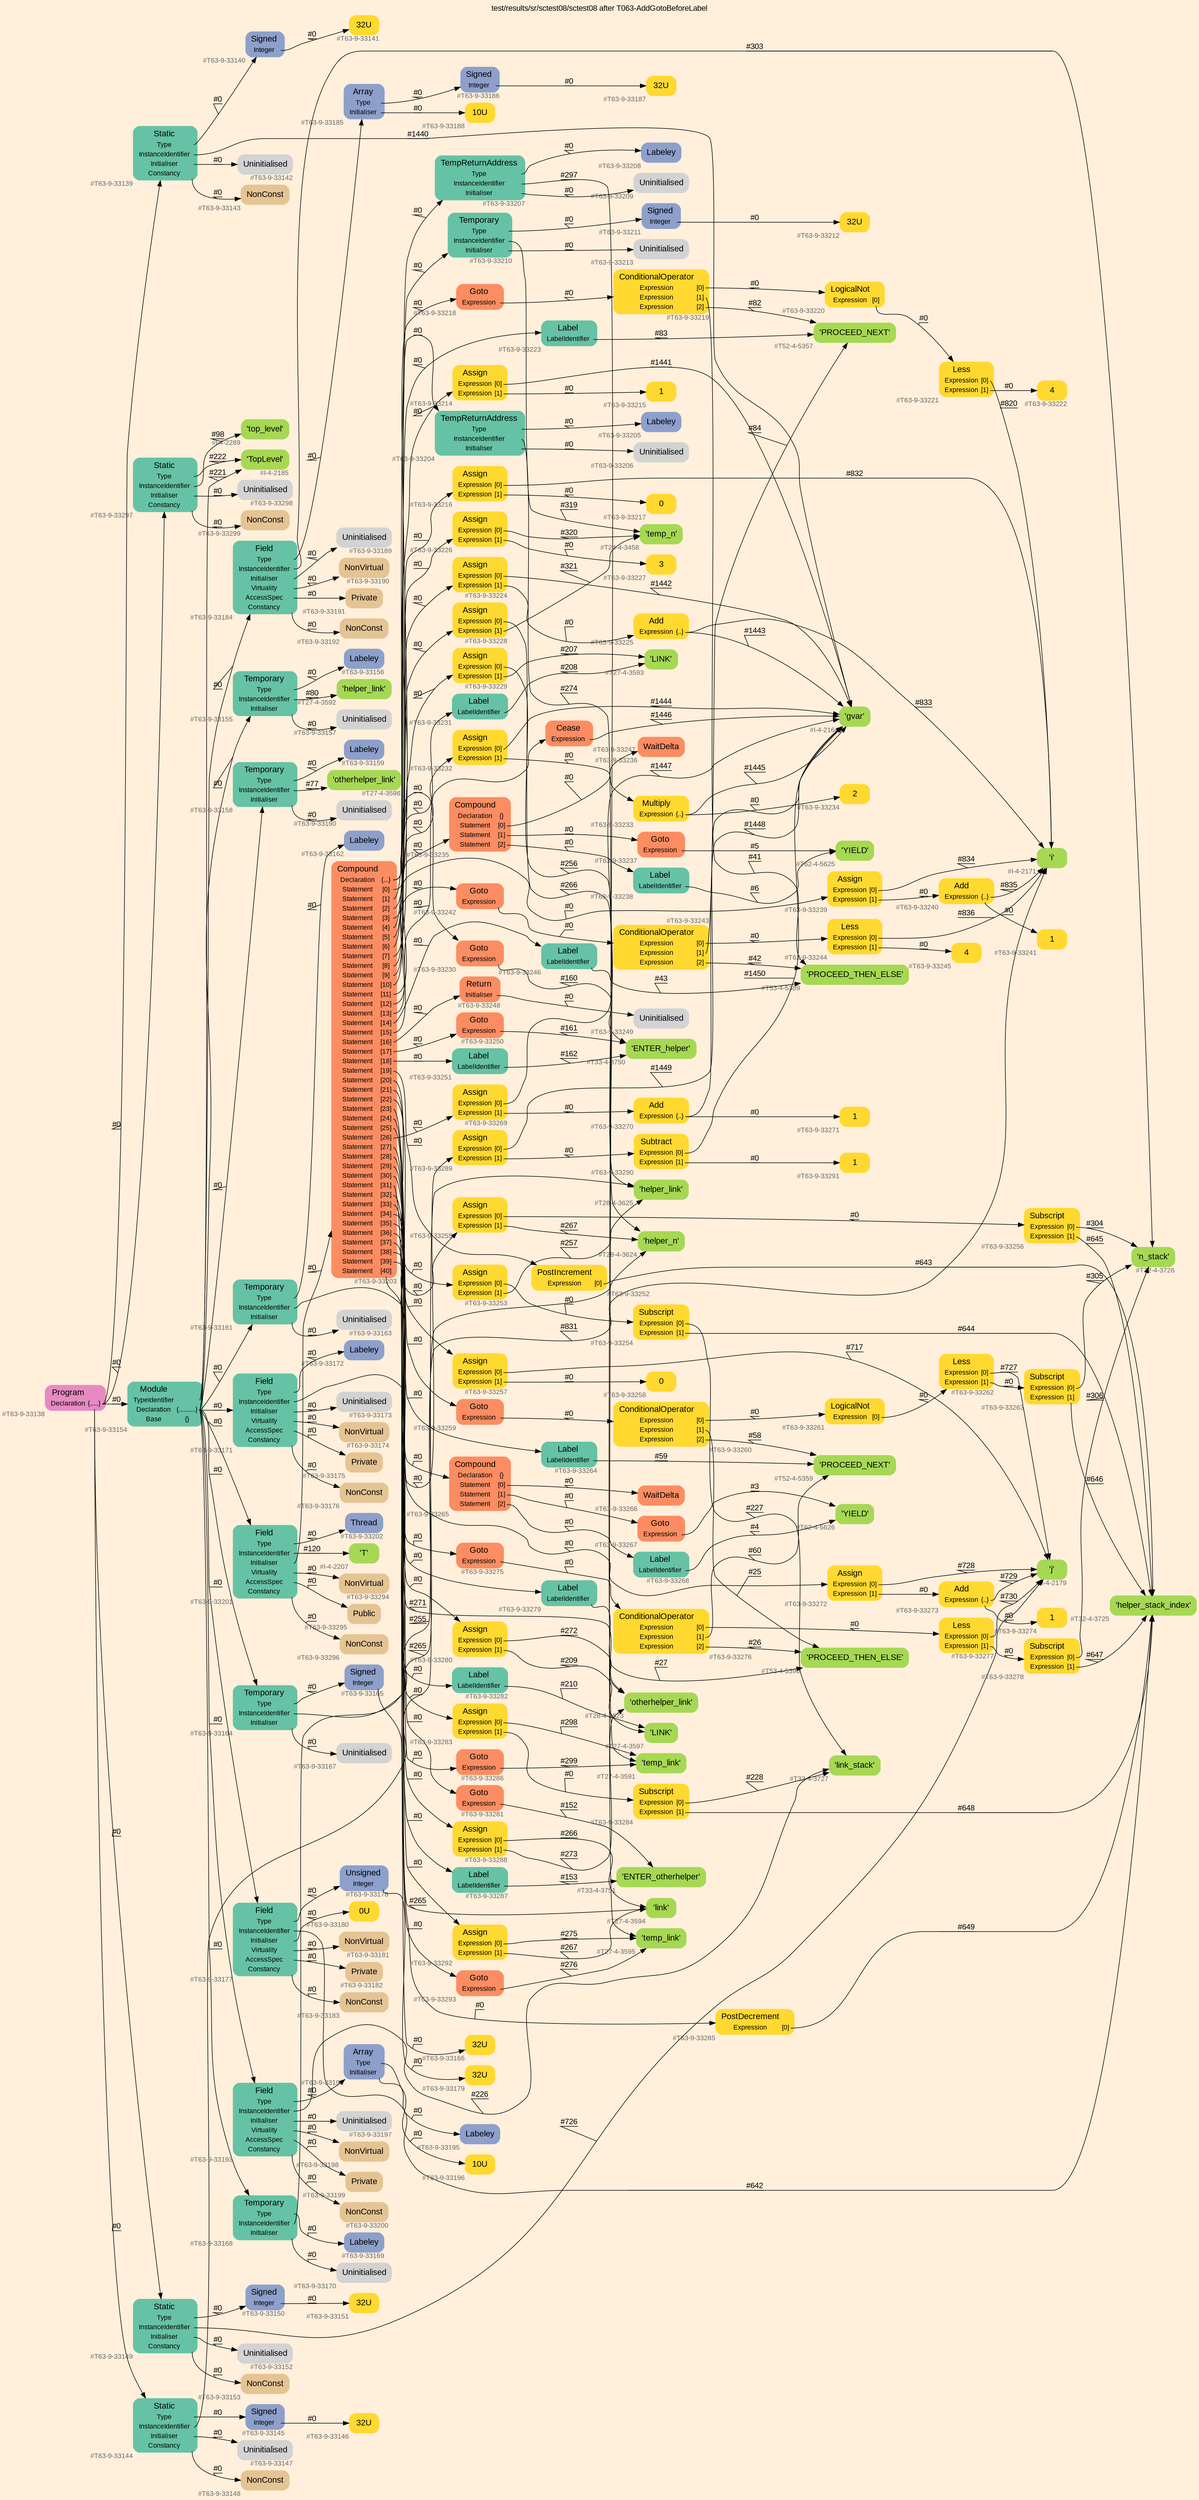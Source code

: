 digraph "test/results/sr/sctest08/sctest08 after T063-AddGotoBeforeLabel" {
label = "test/results/sr/sctest08/sctest08 after T063-AddGotoBeforeLabel"
labelloc = t
graph [
    rankdir = "LR"
    ranksep = 0.3
    bgcolor = antiquewhite1
    color = black
    fontcolor = black
    fontname = "Arial"
];
node [
    fontname = "Arial"
];
edge [
    fontname = "Arial"
];

// -------------------- node figure --------------------
// -------- block #T63-9-33138 ----------
"#T63-9-33138" [
    fillcolor = "/set28/4"
    xlabel = "#T63-9-33138"
    fontsize = "12"
    fontcolor = grey40
    shape = "plaintext"
    label = <<TABLE BORDER="0" CELLBORDER="0" CELLSPACING="0">
     <TR><TD><FONT COLOR="black" POINT-SIZE="15">Program</FONT></TD></TR>
     <TR><TD><FONT COLOR="black" POINT-SIZE="12">Declaration</FONT></TD><TD PORT="port0"><FONT COLOR="black" POINT-SIZE="12">{.....}</FONT></TD></TR>
    </TABLE>>
    style = "rounded,filled"
];

// -------- block #T63-9-33139 ----------
"#T63-9-33139" [
    fillcolor = "/set28/1"
    xlabel = "#T63-9-33139"
    fontsize = "12"
    fontcolor = grey40
    shape = "plaintext"
    label = <<TABLE BORDER="0" CELLBORDER="0" CELLSPACING="0">
     <TR><TD><FONT COLOR="black" POINT-SIZE="15">Static</FONT></TD></TR>
     <TR><TD><FONT COLOR="black" POINT-SIZE="12">Type</FONT></TD><TD PORT="port0"></TD></TR>
     <TR><TD><FONT COLOR="black" POINT-SIZE="12">InstanceIdentifier</FONT></TD><TD PORT="port1"></TD></TR>
     <TR><TD><FONT COLOR="black" POINT-SIZE="12">Initialiser</FONT></TD><TD PORT="port2"></TD></TR>
     <TR><TD><FONT COLOR="black" POINT-SIZE="12">Constancy</FONT></TD><TD PORT="port3"></TD></TR>
    </TABLE>>
    style = "rounded,filled"
];

// -------- block #T63-9-33140 ----------
"#T63-9-33140" [
    fillcolor = "/set28/3"
    xlabel = "#T63-9-33140"
    fontsize = "12"
    fontcolor = grey40
    shape = "plaintext"
    label = <<TABLE BORDER="0" CELLBORDER="0" CELLSPACING="0">
     <TR><TD><FONT COLOR="black" POINT-SIZE="15">Signed</FONT></TD></TR>
     <TR><TD><FONT COLOR="black" POINT-SIZE="12">Integer</FONT></TD><TD PORT="port0"></TD></TR>
    </TABLE>>
    style = "rounded,filled"
];

// -------- block #T63-9-33141 ----------
"#T63-9-33141" [
    fillcolor = "/set28/6"
    xlabel = "#T63-9-33141"
    fontsize = "12"
    fontcolor = grey40
    shape = "plaintext"
    label = <<TABLE BORDER="0" CELLBORDER="0" CELLSPACING="0">
     <TR><TD><FONT COLOR="black" POINT-SIZE="15">32U</FONT></TD></TR>
    </TABLE>>
    style = "rounded,filled"
];

// -------- block #I-4-2164 ----------
"#I-4-2164" [
    fillcolor = "/set28/5"
    xlabel = "#I-4-2164"
    fontsize = "12"
    fontcolor = grey40
    shape = "plaintext"
    label = <<TABLE BORDER="0" CELLBORDER="0" CELLSPACING="0">
     <TR><TD><FONT COLOR="black" POINT-SIZE="15">'gvar'</FONT></TD></TR>
    </TABLE>>
    style = "rounded,filled"
];

// -------- block #T63-9-33142 ----------
"#T63-9-33142" [
    xlabel = "#T63-9-33142"
    fontsize = "12"
    fontcolor = grey40
    shape = "plaintext"
    label = <<TABLE BORDER="0" CELLBORDER="0" CELLSPACING="0">
     <TR><TD><FONT COLOR="black" POINT-SIZE="15">Uninitialised</FONT></TD></TR>
    </TABLE>>
    style = "rounded,filled"
];

// -------- block #T63-9-33143 ----------
"#T63-9-33143" [
    fillcolor = "/set28/7"
    xlabel = "#T63-9-33143"
    fontsize = "12"
    fontcolor = grey40
    shape = "plaintext"
    label = <<TABLE BORDER="0" CELLBORDER="0" CELLSPACING="0">
     <TR><TD><FONT COLOR="black" POINT-SIZE="15">NonConst</FONT></TD></TR>
    </TABLE>>
    style = "rounded,filled"
];

// -------- block #T63-9-33144 ----------
"#T63-9-33144" [
    fillcolor = "/set28/1"
    xlabel = "#T63-9-33144"
    fontsize = "12"
    fontcolor = grey40
    shape = "plaintext"
    label = <<TABLE BORDER="0" CELLBORDER="0" CELLSPACING="0">
     <TR><TD><FONT COLOR="black" POINT-SIZE="15">Static</FONT></TD></TR>
     <TR><TD><FONT COLOR="black" POINT-SIZE="12">Type</FONT></TD><TD PORT="port0"></TD></TR>
     <TR><TD><FONT COLOR="black" POINT-SIZE="12">InstanceIdentifier</FONT></TD><TD PORT="port1"></TD></TR>
     <TR><TD><FONT COLOR="black" POINT-SIZE="12">Initialiser</FONT></TD><TD PORT="port2"></TD></TR>
     <TR><TD><FONT COLOR="black" POINT-SIZE="12">Constancy</FONT></TD><TD PORT="port3"></TD></TR>
    </TABLE>>
    style = "rounded,filled"
];

// -------- block #T63-9-33145 ----------
"#T63-9-33145" [
    fillcolor = "/set28/3"
    xlabel = "#T63-9-33145"
    fontsize = "12"
    fontcolor = grey40
    shape = "plaintext"
    label = <<TABLE BORDER="0" CELLBORDER="0" CELLSPACING="0">
     <TR><TD><FONT COLOR="black" POINT-SIZE="15">Signed</FONT></TD></TR>
     <TR><TD><FONT COLOR="black" POINT-SIZE="12">Integer</FONT></TD><TD PORT="port0"></TD></TR>
    </TABLE>>
    style = "rounded,filled"
];

// -------- block #T63-9-33146 ----------
"#T63-9-33146" [
    fillcolor = "/set28/6"
    xlabel = "#T63-9-33146"
    fontsize = "12"
    fontcolor = grey40
    shape = "plaintext"
    label = <<TABLE BORDER="0" CELLBORDER="0" CELLSPACING="0">
     <TR><TD><FONT COLOR="black" POINT-SIZE="15">32U</FONT></TD></TR>
    </TABLE>>
    style = "rounded,filled"
];

// -------- block #I-4-2171 ----------
"#I-4-2171" [
    fillcolor = "/set28/5"
    xlabel = "#I-4-2171"
    fontsize = "12"
    fontcolor = grey40
    shape = "plaintext"
    label = <<TABLE BORDER="0" CELLBORDER="0" CELLSPACING="0">
     <TR><TD><FONT COLOR="black" POINT-SIZE="15">'i'</FONT></TD></TR>
    </TABLE>>
    style = "rounded,filled"
];

// -------- block #T63-9-33147 ----------
"#T63-9-33147" [
    xlabel = "#T63-9-33147"
    fontsize = "12"
    fontcolor = grey40
    shape = "plaintext"
    label = <<TABLE BORDER="0" CELLBORDER="0" CELLSPACING="0">
     <TR><TD><FONT COLOR="black" POINT-SIZE="15">Uninitialised</FONT></TD></TR>
    </TABLE>>
    style = "rounded,filled"
];

// -------- block #T63-9-33148 ----------
"#T63-9-33148" [
    fillcolor = "/set28/7"
    xlabel = "#T63-9-33148"
    fontsize = "12"
    fontcolor = grey40
    shape = "plaintext"
    label = <<TABLE BORDER="0" CELLBORDER="0" CELLSPACING="0">
     <TR><TD><FONT COLOR="black" POINT-SIZE="15">NonConst</FONT></TD></TR>
    </TABLE>>
    style = "rounded,filled"
];

// -------- block #T63-9-33149 ----------
"#T63-9-33149" [
    fillcolor = "/set28/1"
    xlabel = "#T63-9-33149"
    fontsize = "12"
    fontcolor = grey40
    shape = "plaintext"
    label = <<TABLE BORDER="0" CELLBORDER="0" CELLSPACING="0">
     <TR><TD><FONT COLOR="black" POINT-SIZE="15">Static</FONT></TD></TR>
     <TR><TD><FONT COLOR="black" POINT-SIZE="12">Type</FONT></TD><TD PORT="port0"></TD></TR>
     <TR><TD><FONT COLOR="black" POINT-SIZE="12">InstanceIdentifier</FONT></TD><TD PORT="port1"></TD></TR>
     <TR><TD><FONT COLOR="black" POINT-SIZE="12">Initialiser</FONT></TD><TD PORT="port2"></TD></TR>
     <TR><TD><FONT COLOR="black" POINT-SIZE="12">Constancy</FONT></TD><TD PORT="port3"></TD></TR>
    </TABLE>>
    style = "rounded,filled"
];

// -------- block #T63-9-33150 ----------
"#T63-9-33150" [
    fillcolor = "/set28/3"
    xlabel = "#T63-9-33150"
    fontsize = "12"
    fontcolor = grey40
    shape = "plaintext"
    label = <<TABLE BORDER="0" CELLBORDER="0" CELLSPACING="0">
     <TR><TD><FONT COLOR="black" POINT-SIZE="15">Signed</FONT></TD></TR>
     <TR><TD><FONT COLOR="black" POINT-SIZE="12">Integer</FONT></TD><TD PORT="port0"></TD></TR>
    </TABLE>>
    style = "rounded,filled"
];

// -------- block #T63-9-33151 ----------
"#T63-9-33151" [
    fillcolor = "/set28/6"
    xlabel = "#T63-9-33151"
    fontsize = "12"
    fontcolor = grey40
    shape = "plaintext"
    label = <<TABLE BORDER="0" CELLBORDER="0" CELLSPACING="0">
     <TR><TD><FONT COLOR="black" POINT-SIZE="15">32U</FONT></TD></TR>
    </TABLE>>
    style = "rounded,filled"
];

// -------- block #I-4-2179 ----------
"#I-4-2179" [
    fillcolor = "/set28/5"
    xlabel = "#I-4-2179"
    fontsize = "12"
    fontcolor = grey40
    shape = "plaintext"
    label = <<TABLE BORDER="0" CELLBORDER="0" CELLSPACING="0">
     <TR><TD><FONT COLOR="black" POINT-SIZE="15">'j'</FONT></TD></TR>
    </TABLE>>
    style = "rounded,filled"
];

// -------- block #T63-9-33152 ----------
"#T63-9-33152" [
    xlabel = "#T63-9-33152"
    fontsize = "12"
    fontcolor = grey40
    shape = "plaintext"
    label = <<TABLE BORDER="0" CELLBORDER="0" CELLSPACING="0">
     <TR><TD><FONT COLOR="black" POINT-SIZE="15">Uninitialised</FONT></TD></TR>
    </TABLE>>
    style = "rounded,filled"
];

// -------- block #T63-9-33153 ----------
"#T63-9-33153" [
    fillcolor = "/set28/7"
    xlabel = "#T63-9-33153"
    fontsize = "12"
    fontcolor = grey40
    shape = "plaintext"
    label = <<TABLE BORDER="0" CELLBORDER="0" CELLSPACING="0">
     <TR><TD><FONT COLOR="black" POINT-SIZE="15">NonConst</FONT></TD></TR>
    </TABLE>>
    style = "rounded,filled"
];

// -------- block #T63-9-33154 ----------
"#T63-9-33154" [
    fillcolor = "/set28/1"
    xlabel = "#T63-9-33154"
    fontsize = "12"
    fontcolor = grey40
    shape = "plaintext"
    label = <<TABLE BORDER="0" CELLBORDER="0" CELLSPACING="0">
     <TR><TD><FONT COLOR="black" POINT-SIZE="15">Module</FONT></TD></TR>
     <TR><TD><FONT COLOR="black" POINT-SIZE="12">TypeIdentifier</FONT></TD><TD PORT="port0"></TD></TR>
     <TR><TD><FONT COLOR="black" POINT-SIZE="12">Declaration</FONT></TD><TD PORT="port1"><FONT COLOR="black" POINT-SIZE="12">{..........}</FONT></TD></TR>
     <TR><TD><FONT COLOR="black" POINT-SIZE="12">Base</FONT></TD><TD PORT="port2"><FONT COLOR="black" POINT-SIZE="12">{}</FONT></TD></TR>
    </TABLE>>
    style = "rounded,filled"
];

// -------- block #I-4-2185 ----------
"#I-4-2185" [
    fillcolor = "/set28/5"
    xlabel = "#I-4-2185"
    fontsize = "12"
    fontcolor = grey40
    shape = "plaintext"
    label = <<TABLE BORDER="0" CELLBORDER="0" CELLSPACING="0">
     <TR><TD><FONT COLOR="black" POINT-SIZE="15">'TopLevel'</FONT></TD></TR>
    </TABLE>>
    style = "rounded,filled"
];

// -------- block #T63-9-33155 ----------
"#T63-9-33155" [
    fillcolor = "/set28/1"
    xlabel = "#T63-9-33155"
    fontsize = "12"
    fontcolor = grey40
    shape = "plaintext"
    label = <<TABLE BORDER="0" CELLBORDER="0" CELLSPACING="0">
     <TR><TD><FONT COLOR="black" POINT-SIZE="15">Temporary</FONT></TD></TR>
     <TR><TD><FONT COLOR="black" POINT-SIZE="12">Type</FONT></TD><TD PORT="port0"></TD></TR>
     <TR><TD><FONT COLOR="black" POINT-SIZE="12">InstanceIdentifier</FONT></TD><TD PORT="port1"></TD></TR>
     <TR><TD><FONT COLOR="black" POINT-SIZE="12">Initialiser</FONT></TD><TD PORT="port2"></TD></TR>
    </TABLE>>
    style = "rounded,filled"
];

// -------- block #T63-9-33156 ----------
"#T63-9-33156" [
    fillcolor = "/set28/3"
    xlabel = "#T63-9-33156"
    fontsize = "12"
    fontcolor = grey40
    shape = "plaintext"
    label = <<TABLE BORDER="0" CELLBORDER="0" CELLSPACING="0">
     <TR><TD><FONT COLOR="black" POINT-SIZE="15">Labeley</FONT></TD></TR>
    </TABLE>>
    style = "rounded,filled"
];

// -------- block #T27-4-3592 ----------
"#T27-4-3592" [
    fillcolor = "/set28/5"
    xlabel = "#T27-4-3592"
    fontsize = "12"
    fontcolor = grey40
    shape = "plaintext"
    label = <<TABLE BORDER="0" CELLBORDER="0" CELLSPACING="0">
     <TR><TD><FONT COLOR="black" POINT-SIZE="15">'helper_link'</FONT></TD></TR>
    </TABLE>>
    style = "rounded,filled"
];

// -------- block #T63-9-33157 ----------
"#T63-9-33157" [
    xlabel = "#T63-9-33157"
    fontsize = "12"
    fontcolor = grey40
    shape = "plaintext"
    label = <<TABLE BORDER="0" CELLBORDER="0" CELLSPACING="0">
     <TR><TD><FONT COLOR="black" POINT-SIZE="15">Uninitialised</FONT></TD></TR>
    </TABLE>>
    style = "rounded,filled"
];

// -------- block #T63-9-33158 ----------
"#T63-9-33158" [
    fillcolor = "/set28/1"
    xlabel = "#T63-9-33158"
    fontsize = "12"
    fontcolor = grey40
    shape = "plaintext"
    label = <<TABLE BORDER="0" CELLBORDER="0" CELLSPACING="0">
     <TR><TD><FONT COLOR="black" POINT-SIZE="15">Temporary</FONT></TD></TR>
     <TR><TD><FONT COLOR="black" POINT-SIZE="12">Type</FONT></TD><TD PORT="port0"></TD></TR>
     <TR><TD><FONT COLOR="black" POINT-SIZE="12">InstanceIdentifier</FONT></TD><TD PORT="port1"></TD></TR>
     <TR><TD><FONT COLOR="black" POINT-SIZE="12">Initialiser</FONT></TD><TD PORT="port2"></TD></TR>
    </TABLE>>
    style = "rounded,filled"
];

// -------- block #T63-9-33159 ----------
"#T63-9-33159" [
    fillcolor = "/set28/3"
    xlabel = "#T63-9-33159"
    fontsize = "12"
    fontcolor = grey40
    shape = "plaintext"
    label = <<TABLE BORDER="0" CELLBORDER="0" CELLSPACING="0">
     <TR><TD><FONT COLOR="black" POINT-SIZE="15">Labeley</FONT></TD></TR>
    </TABLE>>
    style = "rounded,filled"
];

// -------- block #T27-4-3596 ----------
"#T27-4-3596" [
    fillcolor = "/set28/5"
    xlabel = "#T27-4-3596"
    fontsize = "12"
    fontcolor = grey40
    shape = "plaintext"
    label = <<TABLE BORDER="0" CELLBORDER="0" CELLSPACING="0">
     <TR><TD><FONT COLOR="black" POINT-SIZE="15">'otherhelper_link'</FONT></TD></TR>
    </TABLE>>
    style = "rounded,filled"
];

// -------- block #T63-9-33160 ----------
"#T63-9-33160" [
    xlabel = "#T63-9-33160"
    fontsize = "12"
    fontcolor = grey40
    shape = "plaintext"
    label = <<TABLE BORDER="0" CELLBORDER="0" CELLSPACING="0">
     <TR><TD><FONT COLOR="black" POINT-SIZE="15">Uninitialised</FONT></TD></TR>
    </TABLE>>
    style = "rounded,filled"
];

// -------- block #T63-9-33161 ----------
"#T63-9-33161" [
    fillcolor = "/set28/1"
    xlabel = "#T63-9-33161"
    fontsize = "12"
    fontcolor = grey40
    shape = "plaintext"
    label = <<TABLE BORDER="0" CELLBORDER="0" CELLSPACING="0">
     <TR><TD><FONT COLOR="black" POINT-SIZE="15">Temporary</FONT></TD></TR>
     <TR><TD><FONT COLOR="black" POINT-SIZE="12">Type</FONT></TD><TD PORT="port0"></TD></TR>
     <TR><TD><FONT COLOR="black" POINT-SIZE="12">InstanceIdentifier</FONT></TD><TD PORT="port1"></TD></TR>
     <TR><TD><FONT COLOR="black" POINT-SIZE="12">Initialiser</FONT></TD><TD PORT="port2"></TD></TR>
    </TABLE>>
    style = "rounded,filled"
];

// -------- block #T63-9-33162 ----------
"#T63-9-33162" [
    fillcolor = "/set28/3"
    xlabel = "#T63-9-33162"
    fontsize = "12"
    fontcolor = grey40
    shape = "plaintext"
    label = <<TABLE BORDER="0" CELLBORDER="0" CELLSPACING="0">
     <TR><TD><FONT COLOR="black" POINT-SIZE="15">Labeley</FONT></TD></TR>
    </TABLE>>
    style = "rounded,filled"
];

// -------- block #T28-4-3623 ----------
"#T28-4-3623" [
    fillcolor = "/set28/5"
    xlabel = "#T28-4-3623"
    fontsize = "12"
    fontcolor = grey40
    shape = "plaintext"
    label = <<TABLE BORDER="0" CELLBORDER="0" CELLSPACING="0">
     <TR><TD><FONT COLOR="black" POINT-SIZE="15">'otherhelper_link'</FONT></TD></TR>
    </TABLE>>
    style = "rounded,filled"
];

// -------- block #T63-9-33163 ----------
"#T63-9-33163" [
    xlabel = "#T63-9-33163"
    fontsize = "12"
    fontcolor = grey40
    shape = "plaintext"
    label = <<TABLE BORDER="0" CELLBORDER="0" CELLSPACING="0">
     <TR><TD><FONT COLOR="black" POINT-SIZE="15">Uninitialised</FONT></TD></TR>
    </TABLE>>
    style = "rounded,filled"
];

// -------- block #T63-9-33164 ----------
"#T63-9-33164" [
    fillcolor = "/set28/1"
    xlabel = "#T63-9-33164"
    fontsize = "12"
    fontcolor = grey40
    shape = "plaintext"
    label = <<TABLE BORDER="0" CELLBORDER="0" CELLSPACING="0">
     <TR><TD><FONT COLOR="black" POINT-SIZE="15">Temporary</FONT></TD></TR>
     <TR><TD><FONT COLOR="black" POINT-SIZE="12">Type</FONT></TD><TD PORT="port0"></TD></TR>
     <TR><TD><FONT COLOR="black" POINT-SIZE="12">InstanceIdentifier</FONT></TD><TD PORT="port1"></TD></TR>
     <TR><TD><FONT COLOR="black" POINT-SIZE="12">Initialiser</FONT></TD><TD PORT="port2"></TD></TR>
    </TABLE>>
    style = "rounded,filled"
];

// -------- block #T63-9-33165 ----------
"#T63-9-33165" [
    fillcolor = "/set28/3"
    xlabel = "#T63-9-33165"
    fontsize = "12"
    fontcolor = grey40
    shape = "plaintext"
    label = <<TABLE BORDER="0" CELLBORDER="0" CELLSPACING="0">
     <TR><TD><FONT COLOR="black" POINT-SIZE="15">Signed</FONT></TD></TR>
     <TR><TD><FONT COLOR="black" POINT-SIZE="12">Integer</FONT></TD><TD PORT="port0"></TD></TR>
    </TABLE>>
    style = "rounded,filled"
];

// -------- block #T63-9-33166 ----------
"#T63-9-33166" [
    fillcolor = "/set28/6"
    xlabel = "#T63-9-33166"
    fontsize = "12"
    fontcolor = grey40
    shape = "plaintext"
    label = <<TABLE BORDER="0" CELLBORDER="0" CELLSPACING="0">
     <TR><TD><FONT COLOR="black" POINT-SIZE="15">32U</FONT></TD></TR>
    </TABLE>>
    style = "rounded,filled"
];

// -------- block #T28-4-3624 ----------
"#T28-4-3624" [
    fillcolor = "/set28/5"
    xlabel = "#T28-4-3624"
    fontsize = "12"
    fontcolor = grey40
    shape = "plaintext"
    label = <<TABLE BORDER="0" CELLBORDER="0" CELLSPACING="0">
     <TR><TD><FONT COLOR="black" POINT-SIZE="15">'helper_n'</FONT></TD></TR>
    </TABLE>>
    style = "rounded,filled"
];

// -------- block #T63-9-33167 ----------
"#T63-9-33167" [
    xlabel = "#T63-9-33167"
    fontsize = "12"
    fontcolor = grey40
    shape = "plaintext"
    label = <<TABLE BORDER="0" CELLBORDER="0" CELLSPACING="0">
     <TR><TD><FONT COLOR="black" POINT-SIZE="15">Uninitialised</FONT></TD></TR>
    </TABLE>>
    style = "rounded,filled"
];

// -------- block #T63-9-33168 ----------
"#T63-9-33168" [
    fillcolor = "/set28/1"
    xlabel = "#T63-9-33168"
    fontsize = "12"
    fontcolor = grey40
    shape = "plaintext"
    label = <<TABLE BORDER="0" CELLBORDER="0" CELLSPACING="0">
     <TR><TD><FONT COLOR="black" POINT-SIZE="15">Temporary</FONT></TD></TR>
     <TR><TD><FONT COLOR="black" POINT-SIZE="12">Type</FONT></TD><TD PORT="port0"></TD></TR>
     <TR><TD><FONT COLOR="black" POINT-SIZE="12">InstanceIdentifier</FONT></TD><TD PORT="port1"></TD></TR>
     <TR><TD><FONT COLOR="black" POINT-SIZE="12">Initialiser</FONT></TD><TD PORT="port2"></TD></TR>
    </TABLE>>
    style = "rounded,filled"
];

// -------- block #T63-9-33169 ----------
"#T63-9-33169" [
    fillcolor = "/set28/3"
    xlabel = "#T63-9-33169"
    fontsize = "12"
    fontcolor = grey40
    shape = "plaintext"
    label = <<TABLE BORDER="0" CELLBORDER="0" CELLSPACING="0">
     <TR><TD><FONT COLOR="black" POINT-SIZE="15">Labeley</FONT></TD></TR>
    </TABLE>>
    style = "rounded,filled"
];

// -------- block #T28-4-3625 ----------
"#T28-4-3625" [
    fillcolor = "/set28/5"
    xlabel = "#T28-4-3625"
    fontsize = "12"
    fontcolor = grey40
    shape = "plaintext"
    label = <<TABLE BORDER="0" CELLBORDER="0" CELLSPACING="0">
     <TR><TD><FONT COLOR="black" POINT-SIZE="15">'helper_link'</FONT></TD></TR>
    </TABLE>>
    style = "rounded,filled"
];

// -------- block #T63-9-33170 ----------
"#T63-9-33170" [
    xlabel = "#T63-9-33170"
    fontsize = "12"
    fontcolor = grey40
    shape = "plaintext"
    label = <<TABLE BORDER="0" CELLBORDER="0" CELLSPACING="0">
     <TR><TD><FONT COLOR="black" POINT-SIZE="15">Uninitialised</FONT></TD></TR>
    </TABLE>>
    style = "rounded,filled"
];

// -------- block #T63-9-33171 ----------
"#T63-9-33171" [
    fillcolor = "/set28/1"
    xlabel = "#T63-9-33171"
    fontsize = "12"
    fontcolor = grey40
    shape = "plaintext"
    label = <<TABLE BORDER="0" CELLBORDER="0" CELLSPACING="0">
     <TR><TD><FONT COLOR="black" POINT-SIZE="15">Field</FONT></TD></TR>
     <TR><TD><FONT COLOR="black" POINT-SIZE="12">Type</FONT></TD><TD PORT="port0"></TD></TR>
     <TR><TD><FONT COLOR="black" POINT-SIZE="12">InstanceIdentifier</FONT></TD><TD PORT="port1"></TD></TR>
     <TR><TD><FONT COLOR="black" POINT-SIZE="12">Initialiser</FONT></TD><TD PORT="port2"></TD></TR>
     <TR><TD><FONT COLOR="black" POINT-SIZE="12">Virtuality</FONT></TD><TD PORT="port3"></TD></TR>
     <TR><TD><FONT COLOR="black" POINT-SIZE="12">AccessSpec</FONT></TD><TD PORT="port4"></TD></TR>
     <TR><TD><FONT COLOR="black" POINT-SIZE="12">Constancy</FONT></TD><TD PORT="port5"></TD></TR>
    </TABLE>>
    style = "rounded,filled"
];

// -------- block #T63-9-33172 ----------
"#T63-9-33172" [
    fillcolor = "/set28/3"
    xlabel = "#T63-9-33172"
    fontsize = "12"
    fontcolor = grey40
    shape = "plaintext"
    label = <<TABLE BORDER="0" CELLBORDER="0" CELLSPACING="0">
     <TR><TD><FONT COLOR="black" POINT-SIZE="15">Labeley</FONT></TD></TR>
    </TABLE>>
    style = "rounded,filled"
];

// -------- block #T27-4-3594 ----------
"#T27-4-3594" [
    fillcolor = "/set28/5"
    xlabel = "#T27-4-3594"
    fontsize = "12"
    fontcolor = grey40
    shape = "plaintext"
    label = <<TABLE BORDER="0" CELLBORDER="0" CELLSPACING="0">
     <TR><TD><FONT COLOR="black" POINT-SIZE="15">'link'</FONT></TD></TR>
    </TABLE>>
    style = "rounded,filled"
];

// -------- block #T63-9-33173 ----------
"#T63-9-33173" [
    xlabel = "#T63-9-33173"
    fontsize = "12"
    fontcolor = grey40
    shape = "plaintext"
    label = <<TABLE BORDER="0" CELLBORDER="0" CELLSPACING="0">
     <TR><TD><FONT COLOR="black" POINT-SIZE="15">Uninitialised</FONT></TD></TR>
    </TABLE>>
    style = "rounded,filled"
];

// -------- block #T63-9-33174 ----------
"#T63-9-33174" [
    fillcolor = "/set28/7"
    xlabel = "#T63-9-33174"
    fontsize = "12"
    fontcolor = grey40
    shape = "plaintext"
    label = <<TABLE BORDER="0" CELLBORDER="0" CELLSPACING="0">
     <TR><TD><FONT COLOR="black" POINT-SIZE="15">NonVirtual</FONT></TD></TR>
    </TABLE>>
    style = "rounded,filled"
];

// -------- block #T63-9-33175 ----------
"#T63-9-33175" [
    fillcolor = "/set28/7"
    xlabel = "#T63-9-33175"
    fontsize = "12"
    fontcolor = grey40
    shape = "plaintext"
    label = <<TABLE BORDER="0" CELLBORDER="0" CELLSPACING="0">
     <TR><TD><FONT COLOR="black" POINT-SIZE="15">Private</FONT></TD></TR>
    </TABLE>>
    style = "rounded,filled"
];

// -------- block #T63-9-33176 ----------
"#T63-9-33176" [
    fillcolor = "/set28/7"
    xlabel = "#T63-9-33176"
    fontsize = "12"
    fontcolor = grey40
    shape = "plaintext"
    label = <<TABLE BORDER="0" CELLBORDER="0" CELLSPACING="0">
     <TR><TD><FONT COLOR="black" POINT-SIZE="15">NonConst</FONT></TD></TR>
    </TABLE>>
    style = "rounded,filled"
];

// -------- block #T63-9-33177 ----------
"#T63-9-33177" [
    fillcolor = "/set28/1"
    xlabel = "#T63-9-33177"
    fontsize = "12"
    fontcolor = grey40
    shape = "plaintext"
    label = <<TABLE BORDER="0" CELLBORDER="0" CELLSPACING="0">
     <TR><TD><FONT COLOR="black" POINT-SIZE="15">Field</FONT></TD></TR>
     <TR><TD><FONT COLOR="black" POINT-SIZE="12">Type</FONT></TD><TD PORT="port0"></TD></TR>
     <TR><TD><FONT COLOR="black" POINT-SIZE="12">InstanceIdentifier</FONT></TD><TD PORT="port1"></TD></TR>
     <TR><TD><FONT COLOR="black" POINT-SIZE="12">Initialiser</FONT></TD><TD PORT="port2"></TD></TR>
     <TR><TD><FONT COLOR="black" POINT-SIZE="12">Virtuality</FONT></TD><TD PORT="port3"></TD></TR>
     <TR><TD><FONT COLOR="black" POINT-SIZE="12">AccessSpec</FONT></TD><TD PORT="port4"></TD></TR>
     <TR><TD><FONT COLOR="black" POINT-SIZE="12">Constancy</FONT></TD><TD PORT="port5"></TD></TR>
    </TABLE>>
    style = "rounded,filled"
];

// -------- block #T63-9-33178 ----------
"#T63-9-33178" [
    fillcolor = "/set28/3"
    xlabel = "#T63-9-33178"
    fontsize = "12"
    fontcolor = grey40
    shape = "plaintext"
    label = <<TABLE BORDER="0" CELLBORDER="0" CELLSPACING="0">
     <TR><TD><FONT COLOR="black" POINT-SIZE="15">Unsigned</FONT></TD></TR>
     <TR><TD><FONT COLOR="black" POINT-SIZE="12">Integer</FONT></TD><TD PORT="port0"></TD></TR>
    </TABLE>>
    style = "rounded,filled"
];

// -------- block #T63-9-33179 ----------
"#T63-9-33179" [
    fillcolor = "/set28/6"
    xlabel = "#T63-9-33179"
    fontsize = "12"
    fontcolor = grey40
    shape = "plaintext"
    label = <<TABLE BORDER="0" CELLBORDER="0" CELLSPACING="0">
     <TR><TD><FONT COLOR="black" POINT-SIZE="15">32U</FONT></TD></TR>
    </TABLE>>
    style = "rounded,filled"
];

// -------- block #T32-4-3725 ----------
"#T32-4-3725" [
    fillcolor = "/set28/5"
    xlabel = "#T32-4-3725"
    fontsize = "12"
    fontcolor = grey40
    shape = "plaintext"
    label = <<TABLE BORDER="0" CELLBORDER="0" CELLSPACING="0">
     <TR><TD><FONT COLOR="black" POINT-SIZE="15">'helper_stack_index'</FONT></TD></TR>
    </TABLE>>
    style = "rounded,filled"
];

// -------- block #T63-9-33180 ----------
"#T63-9-33180" [
    fillcolor = "/set28/6"
    xlabel = "#T63-9-33180"
    fontsize = "12"
    fontcolor = grey40
    shape = "plaintext"
    label = <<TABLE BORDER="0" CELLBORDER="0" CELLSPACING="0">
     <TR><TD><FONT COLOR="black" POINT-SIZE="15">0U</FONT></TD></TR>
    </TABLE>>
    style = "rounded,filled"
];

// -------- block #T63-9-33181 ----------
"#T63-9-33181" [
    fillcolor = "/set28/7"
    xlabel = "#T63-9-33181"
    fontsize = "12"
    fontcolor = grey40
    shape = "plaintext"
    label = <<TABLE BORDER="0" CELLBORDER="0" CELLSPACING="0">
     <TR><TD><FONT COLOR="black" POINT-SIZE="15">NonVirtual</FONT></TD></TR>
    </TABLE>>
    style = "rounded,filled"
];

// -------- block #T63-9-33182 ----------
"#T63-9-33182" [
    fillcolor = "/set28/7"
    xlabel = "#T63-9-33182"
    fontsize = "12"
    fontcolor = grey40
    shape = "plaintext"
    label = <<TABLE BORDER="0" CELLBORDER="0" CELLSPACING="0">
     <TR><TD><FONT COLOR="black" POINT-SIZE="15">Private</FONT></TD></TR>
    </TABLE>>
    style = "rounded,filled"
];

// -------- block #T63-9-33183 ----------
"#T63-9-33183" [
    fillcolor = "/set28/7"
    xlabel = "#T63-9-33183"
    fontsize = "12"
    fontcolor = grey40
    shape = "plaintext"
    label = <<TABLE BORDER="0" CELLBORDER="0" CELLSPACING="0">
     <TR><TD><FONT COLOR="black" POINT-SIZE="15">NonConst</FONT></TD></TR>
    </TABLE>>
    style = "rounded,filled"
];

// -------- block #T63-9-33184 ----------
"#T63-9-33184" [
    fillcolor = "/set28/1"
    xlabel = "#T63-9-33184"
    fontsize = "12"
    fontcolor = grey40
    shape = "plaintext"
    label = <<TABLE BORDER="0" CELLBORDER="0" CELLSPACING="0">
     <TR><TD><FONT COLOR="black" POINT-SIZE="15">Field</FONT></TD></TR>
     <TR><TD><FONT COLOR="black" POINT-SIZE="12">Type</FONT></TD><TD PORT="port0"></TD></TR>
     <TR><TD><FONT COLOR="black" POINT-SIZE="12">InstanceIdentifier</FONT></TD><TD PORT="port1"></TD></TR>
     <TR><TD><FONT COLOR="black" POINT-SIZE="12">Initialiser</FONT></TD><TD PORT="port2"></TD></TR>
     <TR><TD><FONT COLOR="black" POINT-SIZE="12">Virtuality</FONT></TD><TD PORT="port3"></TD></TR>
     <TR><TD><FONT COLOR="black" POINT-SIZE="12">AccessSpec</FONT></TD><TD PORT="port4"></TD></TR>
     <TR><TD><FONT COLOR="black" POINT-SIZE="12">Constancy</FONT></TD><TD PORT="port5"></TD></TR>
    </TABLE>>
    style = "rounded,filled"
];

// -------- block #T63-9-33185 ----------
"#T63-9-33185" [
    fillcolor = "/set28/3"
    xlabel = "#T63-9-33185"
    fontsize = "12"
    fontcolor = grey40
    shape = "plaintext"
    label = <<TABLE BORDER="0" CELLBORDER="0" CELLSPACING="0">
     <TR><TD><FONT COLOR="black" POINT-SIZE="15">Array</FONT></TD></TR>
     <TR><TD><FONT COLOR="black" POINT-SIZE="12">Type</FONT></TD><TD PORT="port0"></TD></TR>
     <TR><TD><FONT COLOR="black" POINT-SIZE="12">Initialiser</FONT></TD><TD PORT="port1"></TD></TR>
    </TABLE>>
    style = "rounded,filled"
];

// -------- block #T63-9-33186 ----------
"#T63-9-33186" [
    fillcolor = "/set28/3"
    xlabel = "#T63-9-33186"
    fontsize = "12"
    fontcolor = grey40
    shape = "plaintext"
    label = <<TABLE BORDER="0" CELLBORDER="0" CELLSPACING="0">
     <TR><TD><FONT COLOR="black" POINT-SIZE="15">Signed</FONT></TD></TR>
     <TR><TD><FONT COLOR="black" POINT-SIZE="12">Integer</FONT></TD><TD PORT="port0"></TD></TR>
    </TABLE>>
    style = "rounded,filled"
];

// -------- block #T63-9-33187 ----------
"#T63-9-33187" [
    fillcolor = "/set28/6"
    xlabel = "#T63-9-33187"
    fontsize = "12"
    fontcolor = grey40
    shape = "plaintext"
    label = <<TABLE BORDER="0" CELLBORDER="0" CELLSPACING="0">
     <TR><TD><FONT COLOR="black" POINT-SIZE="15">32U</FONT></TD></TR>
    </TABLE>>
    style = "rounded,filled"
];

// -------- block #T63-9-33188 ----------
"#T63-9-33188" [
    fillcolor = "/set28/6"
    xlabel = "#T63-9-33188"
    fontsize = "12"
    fontcolor = grey40
    shape = "plaintext"
    label = <<TABLE BORDER="0" CELLBORDER="0" CELLSPACING="0">
     <TR><TD><FONT COLOR="black" POINT-SIZE="15">10U</FONT></TD></TR>
    </TABLE>>
    style = "rounded,filled"
];

// -------- block #T32-4-3726 ----------
"#T32-4-3726" [
    fillcolor = "/set28/5"
    xlabel = "#T32-4-3726"
    fontsize = "12"
    fontcolor = grey40
    shape = "plaintext"
    label = <<TABLE BORDER="0" CELLBORDER="0" CELLSPACING="0">
     <TR><TD><FONT COLOR="black" POINT-SIZE="15">'n_stack'</FONT></TD></TR>
    </TABLE>>
    style = "rounded,filled"
];

// -------- block #T63-9-33189 ----------
"#T63-9-33189" [
    xlabel = "#T63-9-33189"
    fontsize = "12"
    fontcolor = grey40
    shape = "plaintext"
    label = <<TABLE BORDER="0" CELLBORDER="0" CELLSPACING="0">
     <TR><TD><FONT COLOR="black" POINT-SIZE="15">Uninitialised</FONT></TD></TR>
    </TABLE>>
    style = "rounded,filled"
];

// -------- block #T63-9-33190 ----------
"#T63-9-33190" [
    fillcolor = "/set28/7"
    xlabel = "#T63-9-33190"
    fontsize = "12"
    fontcolor = grey40
    shape = "plaintext"
    label = <<TABLE BORDER="0" CELLBORDER="0" CELLSPACING="0">
     <TR><TD><FONT COLOR="black" POINT-SIZE="15">NonVirtual</FONT></TD></TR>
    </TABLE>>
    style = "rounded,filled"
];

// -------- block #T63-9-33191 ----------
"#T63-9-33191" [
    fillcolor = "/set28/7"
    xlabel = "#T63-9-33191"
    fontsize = "12"
    fontcolor = grey40
    shape = "plaintext"
    label = <<TABLE BORDER="0" CELLBORDER="0" CELLSPACING="0">
     <TR><TD><FONT COLOR="black" POINT-SIZE="15">Private</FONT></TD></TR>
    </TABLE>>
    style = "rounded,filled"
];

// -------- block #T63-9-33192 ----------
"#T63-9-33192" [
    fillcolor = "/set28/7"
    xlabel = "#T63-9-33192"
    fontsize = "12"
    fontcolor = grey40
    shape = "plaintext"
    label = <<TABLE BORDER="0" CELLBORDER="0" CELLSPACING="0">
     <TR><TD><FONT COLOR="black" POINT-SIZE="15">NonConst</FONT></TD></TR>
    </TABLE>>
    style = "rounded,filled"
];

// -------- block #T63-9-33193 ----------
"#T63-9-33193" [
    fillcolor = "/set28/1"
    xlabel = "#T63-9-33193"
    fontsize = "12"
    fontcolor = grey40
    shape = "plaintext"
    label = <<TABLE BORDER="0" CELLBORDER="0" CELLSPACING="0">
     <TR><TD><FONT COLOR="black" POINT-SIZE="15">Field</FONT></TD></TR>
     <TR><TD><FONT COLOR="black" POINT-SIZE="12">Type</FONT></TD><TD PORT="port0"></TD></TR>
     <TR><TD><FONT COLOR="black" POINT-SIZE="12">InstanceIdentifier</FONT></TD><TD PORT="port1"></TD></TR>
     <TR><TD><FONT COLOR="black" POINT-SIZE="12">Initialiser</FONT></TD><TD PORT="port2"></TD></TR>
     <TR><TD><FONT COLOR="black" POINT-SIZE="12">Virtuality</FONT></TD><TD PORT="port3"></TD></TR>
     <TR><TD><FONT COLOR="black" POINT-SIZE="12">AccessSpec</FONT></TD><TD PORT="port4"></TD></TR>
     <TR><TD><FONT COLOR="black" POINT-SIZE="12">Constancy</FONT></TD><TD PORT="port5"></TD></TR>
    </TABLE>>
    style = "rounded,filled"
];

// -------- block #T63-9-33194 ----------
"#T63-9-33194" [
    fillcolor = "/set28/3"
    xlabel = "#T63-9-33194"
    fontsize = "12"
    fontcolor = grey40
    shape = "plaintext"
    label = <<TABLE BORDER="0" CELLBORDER="0" CELLSPACING="0">
     <TR><TD><FONT COLOR="black" POINT-SIZE="15">Array</FONT></TD></TR>
     <TR><TD><FONT COLOR="black" POINT-SIZE="12">Type</FONT></TD><TD PORT="port0"></TD></TR>
     <TR><TD><FONT COLOR="black" POINT-SIZE="12">Initialiser</FONT></TD><TD PORT="port1"></TD></TR>
    </TABLE>>
    style = "rounded,filled"
];

// -------- block #T63-9-33195 ----------
"#T63-9-33195" [
    fillcolor = "/set28/3"
    xlabel = "#T63-9-33195"
    fontsize = "12"
    fontcolor = grey40
    shape = "plaintext"
    label = <<TABLE BORDER="0" CELLBORDER="0" CELLSPACING="0">
     <TR><TD><FONT COLOR="black" POINT-SIZE="15">Labeley</FONT></TD></TR>
    </TABLE>>
    style = "rounded,filled"
];

// -------- block #T63-9-33196 ----------
"#T63-9-33196" [
    fillcolor = "/set28/6"
    xlabel = "#T63-9-33196"
    fontsize = "12"
    fontcolor = grey40
    shape = "plaintext"
    label = <<TABLE BORDER="0" CELLBORDER="0" CELLSPACING="0">
     <TR><TD><FONT COLOR="black" POINT-SIZE="15">10U</FONT></TD></TR>
    </TABLE>>
    style = "rounded,filled"
];

// -------- block #T32-4-3727 ----------
"#T32-4-3727" [
    fillcolor = "/set28/5"
    xlabel = "#T32-4-3727"
    fontsize = "12"
    fontcolor = grey40
    shape = "plaintext"
    label = <<TABLE BORDER="0" CELLBORDER="0" CELLSPACING="0">
     <TR><TD><FONT COLOR="black" POINT-SIZE="15">'link_stack'</FONT></TD></TR>
    </TABLE>>
    style = "rounded,filled"
];

// -------- block #T63-9-33197 ----------
"#T63-9-33197" [
    xlabel = "#T63-9-33197"
    fontsize = "12"
    fontcolor = grey40
    shape = "plaintext"
    label = <<TABLE BORDER="0" CELLBORDER="0" CELLSPACING="0">
     <TR><TD><FONT COLOR="black" POINT-SIZE="15">Uninitialised</FONT></TD></TR>
    </TABLE>>
    style = "rounded,filled"
];

// -------- block #T63-9-33198 ----------
"#T63-9-33198" [
    fillcolor = "/set28/7"
    xlabel = "#T63-9-33198"
    fontsize = "12"
    fontcolor = grey40
    shape = "plaintext"
    label = <<TABLE BORDER="0" CELLBORDER="0" CELLSPACING="0">
     <TR><TD><FONT COLOR="black" POINT-SIZE="15">NonVirtual</FONT></TD></TR>
    </TABLE>>
    style = "rounded,filled"
];

// -------- block #T63-9-33199 ----------
"#T63-9-33199" [
    fillcolor = "/set28/7"
    xlabel = "#T63-9-33199"
    fontsize = "12"
    fontcolor = grey40
    shape = "plaintext"
    label = <<TABLE BORDER="0" CELLBORDER="0" CELLSPACING="0">
     <TR><TD><FONT COLOR="black" POINT-SIZE="15">Private</FONT></TD></TR>
    </TABLE>>
    style = "rounded,filled"
];

// -------- block #T63-9-33200 ----------
"#T63-9-33200" [
    fillcolor = "/set28/7"
    xlabel = "#T63-9-33200"
    fontsize = "12"
    fontcolor = grey40
    shape = "plaintext"
    label = <<TABLE BORDER="0" CELLBORDER="0" CELLSPACING="0">
     <TR><TD><FONT COLOR="black" POINT-SIZE="15">NonConst</FONT></TD></TR>
    </TABLE>>
    style = "rounded,filled"
];

// -------- block #T63-9-33201 ----------
"#T63-9-33201" [
    fillcolor = "/set28/1"
    xlabel = "#T63-9-33201"
    fontsize = "12"
    fontcolor = grey40
    shape = "plaintext"
    label = <<TABLE BORDER="0" CELLBORDER="0" CELLSPACING="0">
     <TR><TD><FONT COLOR="black" POINT-SIZE="15">Field</FONT></TD></TR>
     <TR><TD><FONT COLOR="black" POINT-SIZE="12">Type</FONT></TD><TD PORT="port0"></TD></TR>
     <TR><TD><FONT COLOR="black" POINT-SIZE="12">InstanceIdentifier</FONT></TD><TD PORT="port1"></TD></TR>
     <TR><TD><FONT COLOR="black" POINT-SIZE="12">Initialiser</FONT></TD><TD PORT="port2"></TD></TR>
     <TR><TD><FONT COLOR="black" POINT-SIZE="12">Virtuality</FONT></TD><TD PORT="port3"></TD></TR>
     <TR><TD><FONT COLOR="black" POINT-SIZE="12">AccessSpec</FONT></TD><TD PORT="port4"></TD></TR>
     <TR><TD><FONT COLOR="black" POINT-SIZE="12">Constancy</FONT></TD><TD PORT="port5"></TD></TR>
    </TABLE>>
    style = "rounded,filled"
];

// -------- block #T63-9-33202 ----------
"#T63-9-33202" [
    fillcolor = "/set28/3"
    xlabel = "#T63-9-33202"
    fontsize = "12"
    fontcolor = grey40
    shape = "plaintext"
    label = <<TABLE BORDER="0" CELLBORDER="0" CELLSPACING="0">
     <TR><TD><FONT COLOR="black" POINT-SIZE="15">Thread</FONT></TD></TR>
    </TABLE>>
    style = "rounded,filled"
];

// -------- block #I-4-2207 ----------
"#I-4-2207" [
    fillcolor = "/set28/5"
    xlabel = "#I-4-2207"
    fontsize = "12"
    fontcolor = grey40
    shape = "plaintext"
    label = <<TABLE BORDER="0" CELLBORDER="0" CELLSPACING="0">
     <TR><TD><FONT COLOR="black" POINT-SIZE="15">'T'</FONT></TD></TR>
    </TABLE>>
    style = "rounded,filled"
];

// -------- block #T63-9-33203 ----------
"#T63-9-33203" [
    fillcolor = "/set28/2"
    xlabel = "#T63-9-33203"
    fontsize = "12"
    fontcolor = grey40
    shape = "plaintext"
    label = <<TABLE BORDER="0" CELLBORDER="0" CELLSPACING="0">
     <TR><TD><FONT COLOR="black" POINT-SIZE="15">Compound</FONT></TD></TR>
     <TR><TD><FONT COLOR="black" POINT-SIZE="12">Declaration</FONT></TD><TD PORT="port0"><FONT COLOR="black" POINT-SIZE="12">{...}</FONT></TD></TR>
     <TR><TD><FONT COLOR="black" POINT-SIZE="12">Statement</FONT></TD><TD PORT="port1"><FONT COLOR="black" POINT-SIZE="12">[0]</FONT></TD></TR>
     <TR><TD><FONT COLOR="black" POINT-SIZE="12">Statement</FONT></TD><TD PORT="port2"><FONT COLOR="black" POINT-SIZE="12">[1]</FONT></TD></TR>
     <TR><TD><FONT COLOR="black" POINT-SIZE="12">Statement</FONT></TD><TD PORT="port3"><FONT COLOR="black" POINT-SIZE="12">[2]</FONT></TD></TR>
     <TR><TD><FONT COLOR="black" POINT-SIZE="12">Statement</FONT></TD><TD PORT="port4"><FONT COLOR="black" POINT-SIZE="12">[3]</FONT></TD></TR>
     <TR><TD><FONT COLOR="black" POINT-SIZE="12">Statement</FONT></TD><TD PORT="port5"><FONT COLOR="black" POINT-SIZE="12">[4]</FONT></TD></TR>
     <TR><TD><FONT COLOR="black" POINT-SIZE="12">Statement</FONT></TD><TD PORT="port6"><FONT COLOR="black" POINT-SIZE="12">[5]</FONT></TD></TR>
     <TR><TD><FONT COLOR="black" POINT-SIZE="12">Statement</FONT></TD><TD PORT="port7"><FONT COLOR="black" POINT-SIZE="12">[6]</FONT></TD></TR>
     <TR><TD><FONT COLOR="black" POINT-SIZE="12">Statement</FONT></TD><TD PORT="port8"><FONT COLOR="black" POINT-SIZE="12">[7]</FONT></TD></TR>
     <TR><TD><FONT COLOR="black" POINT-SIZE="12">Statement</FONT></TD><TD PORT="port9"><FONT COLOR="black" POINT-SIZE="12">[8]</FONT></TD></TR>
     <TR><TD><FONT COLOR="black" POINT-SIZE="12">Statement</FONT></TD><TD PORT="port10"><FONT COLOR="black" POINT-SIZE="12">[9]</FONT></TD></TR>
     <TR><TD><FONT COLOR="black" POINT-SIZE="12">Statement</FONT></TD><TD PORT="port11"><FONT COLOR="black" POINT-SIZE="12">[10]</FONT></TD></TR>
     <TR><TD><FONT COLOR="black" POINT-SIZE="12">Statement</FONT></TD><TD PORT="port12"><FONT COLOR="black" POINT-SIZE="12">[11]</FONT></TD></TR>
     <TR><TD><FONT COLOR="black" POINT-SIZE="12">Statement</FONT></TD><TD PORT="port13"><FONT COLOR="black" POINT-SIZE="12">[12]</FONT></TD></TR>
     <TR><TD><FONT COLOR="black" POINT-SIZE="12">Statement</FONT></TD><TD PORT="port14"><FONT COLOR="black" POINT-SIZE="12">[13]</FONT></TD></TR>
     <TR><TD><FONT COLOR="black" POINT-SIZE="12">Statement</FONT></TD><TD PORT="port15"><FONT COLOR="black" POINT-SIZE="12">[14]</FONT></TD></TR>
     <TR><TD><FONT COLOR="black" POINT-SIZE="12">Statement</FONT></TD><TD PORT="port16"><FONT COLOR="black" POINT-SIZE="12">[15]</FONT></TD></TR>
     <TR><TD><FONT COLOR="black" POINT-SIZE="12">Statement</FONT></TD><TD PORT="port17"><FONT COLOR="black" POINT-SIZE="12">[16]</FONT></TD></TR>
     <TR><TD><FONT COLOR="black" POINT-SIZE="12">Statement</FONT></TD><TD PORT="port18"><FONT COLOR="black" POINT-SIZE="12">[17]</FONT></TD></TR>
     <TR><TD><FONT COLOR="black" POINT-SIZE="12">Statement</FONT></TD><TD PORT="port19"><FONT COLOR="black" POINT-SIZE="12">[18]</FONT></TD></TR>
     <TR><TD><FONT COLOR="black" POINT-SIZE="12">Statement</FONT></TD><TD PORT="port20"><FONT COLOR="black" POINT-SIZE="12">[19]</FONT></TD></TR>
     <TR><TD><FONT COLOR="black" POINT-SIZE="12">Statement</FONT></TD><TD PORT="port21"><FONT COLOR="black" POINT-SIZE="12">[20]</FONT></TD></TR>
     <TR><TD><FONT COLOR="black" POINT-SIZE="12">Statement</FONT></TD><TD PORT="port22"><FONT COLOR="black" POINT-SIZE="12">[21]</FONT></TD></TR>
     <TR><TD><FONT COLOR="black" POINT-SIZE="12">Statement</FONT></TD><TD PORT="port23"><FONT COLOR="black" POINT-SIZE="12">[22]</FONT></TD></TR>
     <TR><TD><FONT COLOR="black" POINT-SIZE="12">Statement</FONT></TD><TD PORT="port24"><FONT COLOR="black" POINT-SIZE="12">[23]</FONT></TD></TR>
     <TR><TD><FONT COLOR="black" POINT-SIZE="12">Statement</FONT></TD><TD PORT="port25"><FONT COLOR="black" POINT-SIZE="12">[24]</FONT></TD></TR>
     <TR><TD><FONT COLOR="black" POINT-SIZE="12">Statement</FONT></TD><TD PORT="port26"><FONT COLOR="black" POINT-SIZE="12">[25]</FONT></TD></TR>
     <TR><TD><FONT COLOR="black" POINT-SIZE="12">Statement</FONT></TD><TD PORT="port27"><FONT COLOR="black" POINT-SIZE="12">[26]</FONT></TD></TR>
     <TR><TD><FONT COLOR="black" POINT-SIZE="12">Statement</FONT></TD><TD PORT="port28"><FONT COLOR="black" POINT-SIZE="12">[27]</FONT></TD></TR>
     <TR><TD><FONT COLOR="black" POINT-SIZE="12">Statement</FONT></TD><TD PORT="port29"><FONT COLOR="black" POINT-SIZE="12">[28]</FONT></TD></TR>
     <TR><TD><FONT COLOR="black" POINT-SIZE="12">Statement</FONT></TD><TD PORT="port30"><FONT COLOR="black" POINT-SIZE="12">[29]</FONT></TD></TR>
     <TR><TD><FONT COLOR="black" POINT-SIZE="12">Statement</FONT></TD><TD PORT="port31"><FONT COLOR="black" POINT-SIZE="12">[30]</FONT></TD></TR>
     <TR><TD><FONT COLOR="black" POINT-SIZE="12">Statement</FONT></TD><TD PORT="port32"><FONT COLOR="black" POINT-SIZE="12">[31]</FONT></TD></TR>
     <TR><TD><FONT COLOR="black" POINT-SIZE="12">Statement</FONT></TD><TD PORT="port33"><FONT COLOR="black" POINT-SIZE="12">[32]</FONT></TD></TR>
     <TR><TD><FONT COLOR="black" POINT-SIZE="12">Statement</FONT></TD><TD PORT="port34"><FONT COLOR="black" POINT-SIZE="12">[33]</FONT></TD></TR>
     <TR><TD><FONT COLOR="black" POINT-SIZE="12">Statement</FONT></TD><TD PORT="port35"><FONT COLOR="black" POINT-SIZE="12">[34]</FONT></TD></TR>
     <TR><TD><FONT COLOR="black" POINT-SIZE="12">Statement</FONT></TD><TD PORT="port36"><FONT COLOR="black" POINT-SIZE="12">[35]</FONT></TD></TR>
     <TR><TD><FONT COLOR="black" POINT-SIZE="12">Statement</FONT></TD><TD PORT="port37"><FONT COLOR="black" POINT-SIZE="12">[36]</FONT></TD></TR>
     <TR><TD><FONT COLOR="black" POINT-SIZE="12">Statement</FONT></TD><TD PORT="port38"><FONT COLOR="black" POINT-SIZE="12">[37]</FONT></TD></TR>
     <TR><TD><FONT COLOR="black" POINT-SIZE="12">Statement</FONT></TD><TD PORT="port39"><FONT COLOR="black" POINT-SIZE="12">[38]</FONT></TD></TR>
     <TR><TD><FONT COLOR="black" POINT-SIZE="12">Statement</FONT></TD><TD PORT="port40"><FONT COLOR="black" POINT-SIZE="12">[39]</FONT></TD></TR>
     <TR><TD><FONT COLOR="black" POINT-SIZE="12">Statement</FONT></TD><TD PORT="port41"><FONT COLOR="black" POINT-SIZE="12">[40]</FONT></TD></TR>
    </TABLE>>
    style = "rounded,filled"
];

// -------- block #T63-9-33204 ----------
"#T63-9-33204" [
    fillcolor = "/set28/1"
    xlabel = "#T63-9-33204"
    fontsize = "12"
    fontcolor = grey40
    shape = "plaintext"
    label = <<TABLE BORDER="0" CELLBORDER="0" CELLSPACING="0">
     <TR><TD><FONT COLOR="black" POINT-SIZE="15">TempReturnAddress</FONT></TD></TR>
     <TR><TD><FONT COLOR="black" POINT-SIZE="12">Type</FONT></TD><TD PORT="port0"></TD></TR>
     <TR><TD><FONT COLOR="black" POINT-SIZE="12">InstanceIdentifier</FONT></TD><TD PORT="port1"></TD></TR>
     <TR><TD><FONT COLOR="black" POINT-SIZE="12">Initialiser</FONT></TD><TD PORT="port2"></TD></TR>
    </TABLE>>
    style = "rounded,filled"
];

// -------- block #T63-9-33205 ----------
"#T63-9-33205" [
    fillcolor = "/set28/3"
    xlabel = "#T63-9-33205"
    fontsize = "12"
    fontcolor = grey40
    shape = "plaintext"
    label = <<TABLE BORDER="0" CELLBORDER="0" CELLSPACING="0">
     <TR><TD><FONT COLOR="black" POINT-SIZE="15">Labeley</FONT></TD></TR>
    </TABLE>>
    style = "rounded,filled"
];

// -------- block #T27-4-3595 ----------
"#T27-4-3595" [
    fillcolor = "/set28/5"
    xlabel = "#T27-4-3595"
    fontsize = "12"
    fontcolor = grey40
    shape = "plaintext"
    label = <<TABLE BORDER="0" CELLBORDER="0" CELLSPACING="0">
     <TR><TD><FONT COLOR="black" POINT-SIZE="15">'temp_link'</FONT></TD></TR>
    </TABLE>>
    style = "rounded,filled"
];

// -------- block #T63-9-33206 ----------
"#T63-9-33206" [
    xlabel = "#T63-9-33206"
    fontsize = "12"
    fontcolor = grey40
    shape = "plaintext"
    label = <<TABLE BORDER="0" CELLBORDER="0" CELLSPACING="0">
     <TR><TD><FONT COLOR="black" POINT-SIZE="15">Uninitialised</FONT></TD></TR>
    </TABLE>>
    style = "rounded,filled"
];

// -------- block #T63-9-33207 ----------
"#T63-9-33207" [
    fillcolor = "/set28/1"
    xlabel = "#T63-9-33207"
    fontsize = "12"
    fontcolor = grey40
    shape = "plaintext"
    label = <<TABLE BORDER="0" CELLBORDER="0" CELLSPACING="0">
     <TR><TD><FONT COLOR="black" POINT-SIZE="15">TempReturnAddress</FONT></TD></TR>
     <TR><TD><FONT COLOR="black" POINT-SIZE="12">Type</FONT></TD><TD PORT="port0"></TD></TR>
     <TR><TD><FONT COLOR="black" POINT-SIZE="12">InstanceIdentifier</FONT></TD><TD PORT="port1"></TD></TR>
     <TR><TD><FONT COLOR="black" POINT-SIZE="12">Initialiser</FONT></TD><TD PORT="port2"></TD></TR>
    </TABLE>>
    style = "rounded,filled"
];

// -------- block #T63-9-33208 ----------
"#T63-9-33208" [
    fillcolor = "/set28/3"
    xlabel = "#T63-9-33208"
    fontsize = "12"
    fontcolor = grey40
    shape = "plaintext"
    label = <<TABLE BORDER="0" CELLBORDER="0" CELLSPACING="0">
     <TR><TD><FONT COLOR="black" POINT-SIZE="15">Labeley</FONT></TD></TR>
    </TABLE>>
    style = "rounded,filled"
];

// -------- block #T27-4-3591 ----------
"#T27-4-3591" [
    fillcolor = "/set28/5"
    xlabel = "#T27-4-3591"
    fontsize = "12"
    fontcolor = grey40
    shape = "plaintext"
    label = <<TABLE BORDER="0" CELLBORDER="0" CELLSPACING="0">
     <TR><TD><FONT COLOR="black" POINT-SIZE="15">'temp_link'</FONT></TD></TR>
    </TABLE>>
    style = "rounded,filled"
];

// -------- block #T63-9-33209 ----------
"#T63-9-33209" [
    xlabel = "#T63-9-33209"
    fontsize = "12"
    fontcolor = grey40
    shape = "plaintext"
    label = <<TABLE BORDER="0" CELLBORDER="0" CELLSPACING="0">
     <TR><TD><FONT COLOR="black" POINT-SIZE="15">Uninitialised</FONT></TD></TR>
    </TABLE>>
    style = "rounded,filled"
];

// -------- block #T63-9-33210 ----------
"#T63-9-33210" [
    fillcolor = "/set28/1"
    xlabel = "#T63-9-33210"
    fontsize = "12"
    fontcolor = grey40
    shape = "plaintext"
    label = <<TABLE BORDER="0" CELLBORDER="0" CELLSPACING="0">
     <TR><TD><FONT COLOR="black" POINT-SIZE="15">Temporary</FONT></TD></TR>
     <TR><TD><FONT COLOR="black" POINT-SIZE="12">Type</FONT></TD><TD PORT="port0"></TD></TR>
     <TR><TD><FONT COLOR="black" POINT-SIZE="12">InstanceIdentifier</FONT></TD><TD PORT="port1"></TD></TR>
     <TR><TD><FONT COLOR="black" POINT-SIZE="12">Initialiser</FONT></TD><TD PORT="port2"></TD></TR>
    </TABLE>>
    style = "rounded,filled"
];

// -------- block #T63-9-33211 ----------
"#T63-9-33211" [
    fillcolor = "/set28/3"
    xlabel = "#T63-9-33211"
    fontsize = "12"
    fontcolor = grey40
    shape = "plaintext"
    label = <<TABLE BORDER="0" CELLBORDER="0" CELLSPACING="0">
     <TR><TD><FONT COLOR="black" POINT-SIZE="15">Signed</FONT></TD></TR>
     <TR><TD><FONT COLOR="black" POINT-SIZE="12">Integer</FONT></TD><TD PORT="port0"></TD></TR>
    </TABLE>>
    style = "rounded,filled"
];

// -------- block #T63-9-33212 ----------
"#T63-9-33212" [
    fillcolor = "/set28/6"
    xlabel = "#T63-9-33212"
    fontsize = "12"
    fontcolor = grey40
    shape = "plaintext"
    label = <<TABLE BORDER="0" CELLBORDER="0" CELLSPACING="0">
     <TR><TD><FONT COLOR="black" POINT-SIZE="15">32U</FONT></TD></TR>
    </TABLE>>
    style = "rounded,filled"
];

// -------- block #T24-4-3458 ----------
"#T24-4-3458" [
    fillcolor = "/set28/5"
    xlabel = "#T24-4-3458"
    fontsize = "12"
    fontcolor = grey40
    shape = "plaintext"
    label = <<TABLE BORDER="0" CELLBORDER="0" CELLSPACING="0">
     <TR><TD><FONT COLOR="black" POINT-SIZE="15">'temp_n'</FONT></TD></TR>
    </TABLE>>
    style = "rounded,filled"
];

// -------- block #T63-9-33213 ----------
"#T63-9-33213" [
    xlabel = "#T63-9-33213"
    fontsize = "12"
    fontcolor = grey40
    shape = "plaintext"
    label = <<TABLE BORDER="0" CELLBORDER="0" CELLSPACING="0">
     <TR><TD><FONT COLOR="black" POINT-SIZE="15">Uninitialised</FONT></TD></TR>
    </TABLE>>
    style = "rounded,filled"
];

// -------- block #T63-9-33214 ----------
"#T63-9-33214" [
    fillcolor = "/set28/6"
    xlabel = "#T63-9-33214"
    fontsize = "12"
    fontcolor = grey40
    shape = "plaintext"
    label = <<TABLE BORDER="0" CELLBORDER="0" CELLSPACING="0">
     <TR><TD><FONT COLOR="black" POINT-SIZE="15">Assign</FONT></TD></TR>
     <TR><TD><FONT COLOR="black" POINT-SIZE="12">Expression</FONT></TD><TD PORT="port0"><FONT COLOR="black" POINT-SIZE="12">[0]</FONT></TD></TR>
     <TR><TD><FONT COLOR="black" POINT-SIZE="12">Expression</FONT></TD><TD PORT="port1"><FONT COLOR="black" POINT-SIZE="12">[1]</FONT></TD></TR>
    </TABLE>>
    style = "rounded,filled"
];

// -------- block #T63-9-33215 ----------
"#T63-9-33215" [
    fillcolor = "/set28/6"
    xlabel = "#T63-9-33215"
    fontsize = "12"
    fontcolor = grey40
    shape = "plaintext"
    label = <<TABLE BORDER="0" CELLBORDER="0" CELLSPACING="0">
     <TR><TD><FONT COLOR="black" POINT-SIZE="15">1</FONT></TD></TR>
    </TABLE>>
    style = "rounded,filled"
];

// -------- block #T63-9-33216 ----------
"#T63-9-33216" [
    fillcolor = "/set28/6"
    xlabel = "#T63-9-33216"
    fontsize = "12"
    fontcolor = grey40
    shape = "plaintext"
    label = <<TABLE BORDER="0" CELLBORDER="0" CELLSPACING="0">
     <TR><TD><FONT COLOR="black" POINT-SIZE="15">Assign</FONT></TD></TR>
     <TR><TD><FONT COLOR="black" POINT-SIZE="12">Expression</FONT></TD><TD PORT="port0"><FONT COLOR="black" POINT-SIZE="12">[0]</FONT></TD></TR>
     <TR><TD><FONT COLOR="black" POINT-SIZE="12">Expression</FONT></TD><TD PORT="port1"><FONT COLOR="black" POINT-SIZE="12">[1]</FONT></TD></TR>
    </TABLE>>
    style = "rounded,filled"
];

// -------- block #T63-9-33217 ----------
"#T63-9-33217" [
    fillcolor = "/set28/6"
    xlabel = "#T63-9-33217"
    fontsize = "12"
    fontcolor = grey40
    shape = "plaintext"
    label = <<TABLE BORDER="0" CELLBORDER="0" CELLSPACING="0">
     <TR><TD><FONT COLOR="black" POINT-SIZE="15">0</FONT></TD></TR>
    </TABLE>>
    style = "rounded,filled"
];

// -------- block #T63-9-33218 ----------
"#T63-9-33218" [
    fillcolor = "/set28/2"
    xlabel = "#T63-9-33218"
    fontsize = "12"
    fontcolor = grey40
    shape = "plaintext"
    label = <<TABLE BORDER="0" CELLBORDER="0" CELLSPACING="0">
     <TR><TD><FONT COLOR="black" POINT-SIZE="15">Goto</FONT></TD></TR>
     <TR><TD><FONT COLOR="black" POINT-SIZE="12">Expression</FONT></TD><TD PORT="port0"></TD></TR>
    </TABLE>>
    style = "rounded,filled"
];

// -------- block #T63-9-33219 ----------
"#T63-9-33219" [
    fillcolor = "/set28/6"
    xlabel = "#T63-9-33219"
    fontsize = "12"
    fontcolor = grey40
    shape = "plaintext"
    label = <<TABLE BORDER="0" CELLBORDER="0" CELLSPACING="0">
     <TR><TD><FONT COLOR="black" POINT-SIZE="15">ConditionalOperator</FONT></TD></TR>
     <TR><TD><FONT COLOR="black" POINT-SIZE="12">Expression</FONT></TD><TD PORT="port0"><FONT COLOR="black" POINT-SIZE="12">[0]</FONT></TD></TR>
     <TR><TD><FONT COLOR="black" POINT-SIZE="12">Expression</FONT></TD><TD PORT="port1"><FONT COLOR="black" POINT-SIZE="12">[1]</FONT></TD></TR>
     <TR><TD><FONT COLOR="black" POINT-SIZE="12">Expression</FONT></TD><TD PORT="port2"><FONT COLOR="black" POINT-SIZE="12">[2]</FONT></TD></TR>
    </TABLE>>
    style = "rounded,filled"
];

// -------- block #T63-9-33220 ----------
"#T63-9-33220" [
    fillcolor = "/set28/6"
    xlabel = "#T63-9-33220"
    fontsize = "12"
    fontcolor = grey40
    shape = "plaintext"
    label = <<TABLE BORDER="0" CELLBORDER="0" CELLSPACING="0">
     <TR><TD><FONT COLOR="black" POINT-SIZE="15">LogicalNot</FONT></TD></TR>
     <TR><TD><FONT COLOR="black" POINT-SIZE="12">Expression</FONT></TD><TD PORT="port0"><FONT COLOR="black" POINT-SIZE="12">[0]</FONT></TD></TR>
    </TABLE>>
    style = "rounded,filled"
];

// -------- block #T63-9-33221 ----------
"#T63-9-33221" [
    fillcolor = "/set28/6"
    xlabel = "#T63-9-33221"
    fontsize = "12"
    fontcolor = grey40
    shape = "plaintext"
    label = <<TABLE BORDER="0" CELLBORDER="0" CELLSPACING="0">
     <TR><TD><FONT COLOR="black" POINT-SIZE="15">Less</FONT></TD></TR>
     <TR><TD><FONT COLOR="black" POINT-SIZE="12">Expression</FONT></TD><TD PORT="port0"><FONT COLOR="black" POINT-SIZE="12">[0]</FONT></TD></TR>
     <TR><TD><FONT COLOR="black" POINT-SIZE="12">Expression</FONT></TD><TD PORT="port1"><FONT COLOR="black" POINT-SIZE="12">[1]</FONT></TD></TR>
    </TABLE>>
    style = "rounded,filled"
];

// -------- block #T63-9-33222 ----------
"#T63-9-33222" [
    fillcolor = "/set28/6"
    xlabel = "#T63-9-33222"
    fontsize = "12"
    fontcolor = grey40
    shape = "plaintext"
    label = <<TABLE BORDER="0" CELLBORDER="0" CELLSPACING="0">
     <TR><TD><FONT COLOR="black" POINT-SIZE="15">4</FONT></TD></TR>
    </TABLE>>
    style = "rounded,filled"
];

// -------- block #T53-4-5389 ----------
"#T53-4-5389" [
    fillcolor = "/set28/5"
    xlabel = "#T53-4-5389"
    fontsize = "12"
    fontcolor = grey40
    shape = "plaintext"
    label = <<TABLE BORDER="0" CELLBORDER="0" CELLSPACING="0">
     <TR><TD><FONT COLOR="black" POINT-SIZE="15">'PROCEED_THEN_ELSE'</FONT></TD></TR>
    </TABLE>>
    style = "rounded,filled"
];

// -------- block #T52-4-5357 ----------
"#T52-4-5357" [
    fillcolor = "/set28/5"
    xlabel = "#T52-4-5357"
    fontsize = "12"
    fontcolor = grey40
    shape = "plaintext"
    label = <<TABLE BORDER="0" CELLBORDER="0" CELLSPACING="0">
     <TR><TD><FONT COLOR="black" POINT-SIZE="15">'PROCEED_NEXT'</FONT></TD></TR>
    </TABLE>>
    style = "rounded,filled"
];

// -------- block #T63-9-33223 ----------
"#T63-9-33223" [
    fillcolor = "/set28/1"
    xlabel = "#T63-9-33223"
    fontsize = "12"
    fontcolor = grey40
    shape = "plaintext"
    label = <<TABLE BORDER="0" CELLBORDER="0" CELLSPACING="0">
     <TR><TD><FONT COLOR="black" POINT-SIZE="15">Label</FONT></TD></TR>
     <TR><TD><FONT COLOR="black" POINT-SIZE="12">LabelIdentifier</FONT></TD><TD PORT="port0"></TD></TR>
    </TABLE>>
    style = "rounded,filled"
];

// -------- block #T63-9-33224 ----------
"#T63-9-33224" [
    fillcolor = "/set28/6"
    xlabel = "#T63-9-33224"
    fontsize = "12"
    fontcolor = grey40
    shape = "plaintext"
    label = <<TABLE BORDER="0" CELLBORDER="0" CELLSPACING="0">
     <TR><TD><FONT COLOR="black" POINT-SIZE="15">Assign</FONT></TD></TR>
     <TR><TD><FONT COLOR="black" POINT-SIZE="12">Expression</FONT></TD><TD PORT="port0"><FONT COLOR="black" POINT-SIZE="12">[0]</FONT></TD></TR>
     <TR><TD><FONT COLOR="black" POINT-SIZE="12">Expression</FONT></TD><TD PORT="port1"><FONT COLOR="black" POINT-SIZE="12">[1]</FONT></TD></TR>
    </TABLE>>
    style = "rounded,filled"
];

// -------- block #T63-9-33225 ----------
"#T63-9-33225" [
    fillcolor = "/set28/6"
    xlabel = "#T63-9-33225"
    fontsize = "12"
    fontcolor = grey40
    shape = "plaintext"
    label = <<TABLE BORDER="0" CELLBORDER="0" CELLSPACING="0">
     <TR><TD><FONT COLOR="black" POINT-SIZE="15">Add</FONT></TD></TR>
     <TR><TD><FONT COLOR="black" POINT-SIZE="12">Expression</FONT></TD><TD PORT="port0"><FONT COLOR="black" POINT-SIZE="12">{..}</FONT></TD></TR>
    </TABLE>>
    style = "rounded,filled"
];

// -------- block #T63-9-33226 ----------
"#T63-9-33226" [
    fillcolor = "/set28/6"
    xlabel = "#T63-9-33226"
    fontsize = "12"
    fontcolor = grey40
    shape = "plaintext"
    label = <<TABLE BORDER="0" CELLBORDER="0" CELLSPACING="0">
     <TR><TD><FONT COLOR="black" POINT-SIZE="15">Assign</FONT></TD></TR>
     <TR><TD><FONT COLOR="black" POINT-SIZE="12">Expression</FONT></TD><TD PORT="port0"><FONT COLOR="black" POINT-SIZE="12">[0]</FONT></TD></TR>
     <TR><TD><FONT COLOR="black" POINT-SIZE="12">Expression</FONT></TD><TD PORT="port1"><FONT COLOR="black" POINT-SIZE="12">[1]</FONT></TD></TR>
    </TABLE>>
    style = "rounded,filled"
];

// -------- block #T63-9-33227 ----------
"#T63-9-33227" [
    fillcolor = "/set28/6"
    xlabel = "#T63-9-33227"
    fontsize = "12"
    fontcolor = grey40
    shape = "plaintext"
    label = <<TABLE BORDER="0" CELLBORDER="0" CELLSPACING="0">
     <TR><TD><FONT COLOR="black" POINT-SIZE="15">3</FONT></TD></TR>
    </TABLE>>
    style = "rounded,filled"
];

// -------- block #T63-9-33228 ----------
"#T63-9-33228" [
    fillcolor = "/set28/6"
    xlabel = "#T63-9-33228"
    fontsize = "12"
    fontcolor = grey40
    shape = "plaintext"
    label = <<TABLE BORDER="0" CELLBORDER="0" CELLSPACING="0">
     <TR><TD><FONT COLOR="black" POINT-SIZE="15">Assign</FONT></TD></TR>
     <TR><TD><FONT COLOR="black" POINT-SIZE="12">Expression</FONT></TD><TD PORT="port0"><FONT COLOR="black" POINT-SIZE="12">[0]</FONT></TD></TR>
     <TR><TD><FONT COLOR="black" POINT-SIZE="12">Expression</FONT></TD><TD PORT="port1"><FONT COLOR="black" POINT-SIZE="12">[1]</FONT></TD></TR>
    </TABLE>>
    style = "rounded,filled"
];

// -------- block #T63-9-33229 ----------
"#T63-9-33229" [
    fillcolor = "/set28/6"
    xlabel = "#T63-9-33229"
    fontsize = "12"
    fontcolor = grey40
    shape = "plaintext"
    label = <<TABLE BORDER="0" CELLBORDER="0" CELLSPACING="0">
     <TR><TD><FONT COLOR="black" POINT-SIZE="15">Assign</FONT></TD></TR>
     <TR><TD><FONT COLOR="black" POINT-SIZE="12">Expression</FONT></TD><TD PORT="port0"><FONT COLOR="black" POINT-SIZE="12">[0]</FONT></TD></TR>
     <TR><TD><FONT COLOR="black" POINT-SIZE="12">Expression</FONT></TD><TD PORT="port1"><FONT COLOR="black" POINT-SIZE="12">[1]</FONT></TD></TR>
    </TABLE>>
    style = "rounded,filled"
];

// -------- block #T27-4-3593 ----------
"#T27-4-3593" [
    fillcolor = "/set28/5"
    xlabel = "#T27-4-3593"
    fontsize = "12"
    fontcolor = grey40
    shape = "plaintext"
    label = <<TABLE BORDER="0" CELLBORDER="0" CELLSPACING="0">
     <TR><TD><FONT COLOR="black" POINT-SIZE="15">'LINK'</FONT></TD></TR>
    </TABLE>>
    style = "rounded,filled"
];

// -------- block #T63-9-33230 ----------
"#T63-9-33230" [
    fillcolor = "/set28/2"
    xlabel = "#T63-9-33230"
    fontsize = "12"
    fontcolor = grey40
    shape = "plaintext"
    label = <<TABLE BORDER="0" CELLBORDER="0" CELLSPACING="0">
     <TR><TD><FONT COLOR="black" POINT-SIZE="15">Goto</FONT></TD></TR>
     <TR><TD><FONT COLOR="black" POINT-SIZE="12">Expression</FONT></TD><TD PORT="port0"></TD></TR>
    </TABLE>>
    style = "rounded,filled"
];

// -------- block #T33-4-3750 ----------
"#T33-4-3750" [
    fillcolor = "/set28/5"
    xlabel = "#T33-4-3750"
    fontsize = "12"
    fontcolor = grey40
    shape = "plaintext"
    label = <<TABLE BORDER="0" CELLBORDER="0" CELLSPACING="0">
     <TR><TD><FONT COLOR="black" POINT-SIZE="15">'ENTER_helper'</FONT></TD></TR>
    </TABLE>>
    style = "rounded,filled"
];

// -------- block #T63-9-33231 ----------
"#T63-9-33231" [
    fillcolor = "/set28/1"
    xlabel = "#T63-9-33231"
    fontsize = "12"
    fontcolor = grey40
    shape = "plaintext"
    label = <<TABLE BORDER="0" CELLBORDER="0" CELLSPACING="0">
     <TR><TD><FONT COLOR="black" POINT-SIZE="15">Label</FONT></TD></TR>
     <TR><TD><FONT COLOR="black" POINT-SIZE="12">LabelIdentifier</FONT></TD><TD PORT="port0"></TD></TR>
    </TABLE>>
    style = "rounded,filled"
];

// -------- block #T63-9-33232 ----------
"#T63-9-33232" [
    fillcolor = "/set28/6"
    xlabel = "#T63-9-33232"
    fontsize = "12"
    fontcolor = grey40
    shape = "plaintext"
    label = <<TABLE BORDER="0" CELLBORDER="0" CELLSPACING="0">
     <TR><TD><FONT COLOR="black" POINT-SIZE="15">Assign</FONT></TD></TR>
     <TR><TD><FONT COLOR="black" POINT-SIZE="12">Expression</FONT></TD><TD PORT="port0"><FONT COLOR="black" POINT-SIZE="12">[0]</FONT></TD></TR>
     <TR><TD><FONT COLOR="black" POINT-SIZE="12">Expression</FONT></TD><TD PORT="port1"><FONT COLOR="black" POINT-SIZE="12">[1]</FONT></TD></TR>
    </TABLE>>
    style = "rounded,filled"
];

// -------- block #T63-9-33233 ----------
"#T63-9-33233" [
    fillcolor = "/set28/6"
    xlabel = "#T63-9-33233"
    fontsize = "12"
    fontcolor = grey40
    shape = "plaintext"
    label = <<TABLE BORDER="0" CELLBORDER="0" CELLSPACING="0">
     <TR><TD><FONT COLOR="black" POINT-SIZE="15">Multiply</FONT></TD></TR>
     <TR><TD><FONT COLOR="black" POINT-SIZE="12">Expression</FONT></TD><TD PORT="port0"><FONT COLOR="black" POINT-SIZE="12">{..}</FONT></TD></TR>
    </TABLE>>
    style = "rounded,filled"
];

// -------- block #T63-9-33234 ----------
"#T63-9-33234" [
    fillcolor = "/set28/6"
    xlabel = "#T63-9-33234"
    fontsize = "12"
    fontcolor = grey40
    shape = "plaintext"
    label = <<TABLE BORDER="0" CELLBORDER="0" CELLSPACING="0">
     <TR><TD><FONT COLOR="black" POINT-SIZE="15">2</FONT></TD></TR>
    </TABLE>>
    style = "rounded,filled"
];

// -------- block #T63-9-33235 ----------
"#T63-9-33235" [
    fillcolor = "/set28/2"
    xlabel = "#T63-9-33235"
    fontsize = "12"
    fontcolor = grey40
    shape = "plaintext"
    label = <<TABLE BORDER="0" CELLBORDER="0" CELLSPACING="0">
     <TR><TD><FONT COLOR="black" POINT-SIZE="15">Compound</FONT></TD></TR>
     <TR><TD><FONT COLOR="black" POINT-SIZE="12">Declaration</FONT></TD><TD PORT="port0"><FONT COLOR="black" POINT-SIZE="12">{}</FONT></TD></TR>
     <TR><TD><FONT COLOR="black" POINT-SIZE="12">Statement</FONT></TD><TD PORT="port1"><FONT COLOR="black" POINT-SIZE="12">[0]</FONT></TD></TR>
     <TR><TD><FONT COLOR="black" POINT-SIZE="12">Statement</FONT></TD><TD PORT="port2"><FONT COLOR="black" POINT-SIZE="12">[1]</FONT></TD></TR>
     <TR><TD><FONT COLOR="black" POINT-SIZE="12">Statement</FONT></TD><TD PORT="port3"><FONT COLOR="black" POINT-SIZE="12">[2]</FONT></TD></TR>
    </TABLE>>
    style = "rounded,filled"
];

// -------- block #T63-9-33236 ----------
"#T63-9-33236" [
    fillcolor = "/set28/2"
    xlabel = "#T63-9-33236"
    fontsize = "12"
    fontcolor = grey40
    shape = "plaintext"
    label = <<TABLE BORDER="0" CELLBORDER="0" CELLSPACING="0">
     <TR><TD><FONT COLOR="black" POINT-SIZE="15">WaitDelta</FONT></TD></TR>
    </TABLE>>
    style = "rounded,filled"
];

// -------- block #T63-9-33237 ----------
"#T63-9-33237" [
    fillcolor = "/set28/2"
    xlabel = "#T63-9-33237"
    fontsize = "12"
    fontcolor = grey40
    shape = "plaintext"
    label = <<TABLE BORDER="0" CELLBORDER="0" CELLSPACING="0">
     <TR><TD><FONT COLOR="black" POINT-SIZE="15">Goto</FONT></TD></TR>
     <TR><TD><FONT COLOR="black" POINT-SIZE="12">Expression</FONT></TD><TD PORT="port0"></TD></TR>
    </TABLE>>
    style = "rounded,filled"
];

// -------- block #T62-4-5625 ----------
"#T62-4-5625" [
    fillcolor = "/set28/5"
    xlabel = "#T62-4-5625"
    fontsize = "12"
    fontcolor = grey40
    shape = "plaintext"
    label = <<TABLE BORDER="0" CELLBORDER="0" CELLSPACING="0">
     <TR><TD><FONT COLOR="black" POINT-SIZE="15">'YIELD'</FONT></TD></TR>
    </TABLE>>
    style = "rounded,filled"
];

// -------- block #T63-9-33238 ----------
"#T63-9-33238" [
    fillcolor = "/set28/1"
    xlabel = "#T63-9-33238"
    fontsize = "12"
    fontcolor = grey40
    shape = "plaintext"
    label = <<TABLE BORDER="0" CELLBORDER="0" CELLSPACING="0">
     <TR><TD><FONT COLOR="black" POINT-SIZE="15">Label</FONT></TD></TR>
     <TR><TD><FONT COLOR="black" POINT-SIZE="12">LabelIdentifier</FONT></TD><TD PORT="port0"></TD></TR>
    </TABLE>>
    style = "rounded,filled"
];

// -------- block #T63-9-33239 ----------
"#T63-9-33239" [
    fillcolor = "/set28/6"
    xlabel = "#T63-9-33239"
    fontsize = "12"
    fontcolor = grey40
    shape = "plaintext"
    label = <<TABLE BORDER="0" CELLBORDER="0" CELLSPACING="0">
     <TR><TD><FONT COLOR="black" POINT-SIZE="15">Assign</FONT></TD></TR>
     <TR><TD><FONT COLOR="black" POINT-SIZE="12">Expression</FONT></TD><TD PORT="port0"><FONT COLOR="black" POINT-SIZE="12">[0]</FONT></TD></TR>
     <TR><TD><FONT COLOR="black" POINT-SIZE="12">Expression</FONT></TD><TD PORT="port1"><FONT COLOR="black" POINT-SIZE="12">[1]</FONT></TD></TR>
    </TABLE>>
    style = "rounded,filled"
];

// -------- block #T63-9-33240 ----------
"#T63-9-33240" [
    fillcolor = "/set28/6"
    xlabel = "#T63-9-33240"
    fontsize = "12"
    fontcolor = grey40
    shape = "plaintext"
    label = <<TABLE BORDER="0" CELLBORDER="0" CELLSPACING="0">
     <TR><TD><FONT COLOR="black" POINT-SIZE="15">Add</FONT></TD></TR>
     <TR><TD><FONT COLOR="black" POINT-SIZE="12">Expression</FONT></TD><TD PORT="port0"><FONT COLOR="black" POINT-SIZE="12">{..}</FONT></TD></TR>
    </TABLE>>
    style = "rounded,filled"
];

// -------- block #T63-9-33241 ----------
"#T63-9-33241" [
    fillcolor = "/set28/6"
    xlabel = "#T63-9-33241"
    fontsize = "12"
    fontcolor = grey40
    shape = "plaintext"
    label = <<TABLE BORDER="0" CELLBORDER="0" CELLSPACING="0">
     <TR><TD><FONT COLOR="black" POINT-SIZE="15">1</FONT></TD></TR>
    </TABLE>>
    style = "rounded,filled"
];

// -------- block #T63-9-33242 ----------
"#T63-9-33242" [
    fillcolor = "/set28/2"
    xlabel = "#T63-9-33242"
    fontsize = "12"
    fontcolor = grey40
    shape = "plaintext"
    label = <<TABLE BORDER="0" CELLBORDER="0" CELLSPACING="0">
     <TR><TD><FONT COLOR="black" POINT-SIZE="15">Goto</FONT></TD></TR>
     <TR><TD><FONT COLOR="black" POINT-SIZE="12">Expression</FONT></TD><TD PORT="port0"></TD></TR>
    </TABLE>>
    style = "rounded,filled"
];

// -------- block #T63-9-33243 ----------
"#T63-9-33243" [
    fillcolor = "/set28/6"
    xlabel = "#T63-9-33243"
    fontsize = "12"
    fontcolor = grey40
    shape = "plaintext"
    label = <<TABLE BORDER="0" CELLBORDER="0" CELLSPACING="0">
     <TR><TD><FONT COLOR="black" POINT-SIZE="15">ConditionalOperator</FONT></TD></TR>
     <TR><TD><FONT COLOR="black" POINT-SIZE="12">Expression</FONT></TD><TD PORT="port0"><FONT COLOR="black" POINT-SIZE="12">[0]</FONT></TD></TR>
     <TR><TD><FONT COLOR="black" POINT-SIZE="12">Expression</FONT></TD><TD PORT="port1"><FONT COLOR="black" POINT-SIZE="12">[1]</FONT></TD></TR>
     <TR><TD><FONT COLOR="black" POINT-SIZE="12">Expression</FONT></TD><TD PORT="port2"><FONT COLOR="black" POINT-SIZE="12">[2]</FONT></TD></TR>
    </TABLE>>
    style = "rounded,filled"
];

// -------- block #T63-9-33244 ----------
"#T63-9-33244" [
    fillcolor = "/set28/6"
    xlabel = "#T63-9-33244"
    fontsize = "12"
    fontcolor = grey40
    shape = "plaintext"
    label = <<TABLE BORDER="0" CELLBORDER="0" CELLSPACING="0">
     <TR><TD><FONT COLOR="black" POINT-SIZE="15">Less</FONT></TD></TR>
     <TR><TD><FONT COLOR="black" POINT-SIZE="12">Expression</FONT></TD><TD PORT="port0"><FONT COLOR="black" POINT-SIZE="12">[0]</FONT></TD></TR>
     <TR><TD><FONT COLOR="black" POINT-SIZE="12">Expression</FONT></TD><TD PORT="port1"><FONT COLOR="black" POINT-SIZE="12">[1]</FONT></TD></TR>
    </TABLE>>
    style = "rounded,filled"
];

// -------- block #T63-9-33245 ----------
"#T63-9-33245" [
    fillcolor = "/set28/6"
    xlabel = "#T63-9-33245"
    fontsize = "12"
    fontcolor = grey40
    shape = "plaintext"
    label = <<TABLE BORDER="0" CELLBORDER="0" CELLSPACING="0">
     <TR><TD><FONT COLOR="black" POINT-SIZE="15">4</FONT></TD></TR>
    </TABLE>>
    style = "rounded,filled"
];

// -------- block #T63-9-33246 ----------
"#T63-9-33246" [
    fillcolor = "/set28/1"
    xlabel = "#T63-9-33246"
    fontsize = "12"
    fontcolor = grey40
    shape = "plaintext"
    label = <<TABLE BORDER="0" CELLBORDER="0" CELLSPACING="0">
     <TR><TD><FONT COLOR="black" POINT-SIZE="15">Label</FONT></TD></TR>
     <TR><TD><FONT COLOR="black" POINT-SIZE="12">LabelIdentifier</FONT></TD><TD PORT="port0"></TD></TR>
    </TABLE>>
    style = "rounded,filled"
];

// -------- block #T63-9-33247 ----------
"#T63-9-33247" [
    fillcolor = "/set28/2"
    xlabel = "#T63-9-33247"
    fontsize = "12"
    fontcolor = grey40
    shape = "plaintext"
    label = <<TABLE BORDER="0" CELLBORDER="0" CELLSPACING="0">
     <TR><TD><FONT COLOR="black" POINT-SIZE="15">Cease</FONT></TD></TR>
     <TR><TD><FONT COLOR="black" POINT-SIZE="12">Expression</FONT></TD><TD PORT="port0"></TD></TR>
    </TABLE>>
    style = "rounded,filled"
];

// -------- block #T63-9-33248 ----------
"#T63-9-33248" [
    fillcolor = "/set28/2"
    xlabel = "#T63-9-33248"
    fontsize = "12"
    fontcolor = grey40
    shape = "plaintext"
    label = <<TABLE BORDER="0" CELLBORDER="0" CELLSPACING="0">
     <TR><TD><FONT COLOR="black" POINT-SIZE="15">Return</FONT></TD></TR>
     <TR><TD><FONT COLOR="black" POINT-SIZE="12">Initialiser</FONT></TD><TD PORT="port0"></TD></TR>
    </TABLE>>
    style = "rounded,filled"
];

// -------- block #T63-9-33249 ----------
"#T63-9-33249" [
    xlabel = "#T63-9-33249"
    fontsize = "12"
    fontcolor = grey40
    shape = "plaintext"
    label = <<TABLE BORDER="0" CELLBORDER="0" CELLSPACING="0">
     <TR><TD><FONT COLOR="black" POINT-SIZE="15">Uninitialised</FONT></TD></TR>
    </TABLE>>
    style = "rounded,filled"
];

// -------- block #T63-9-33250 ----------
"#T63-9-33250" [
    fillcolor = "/set28/2"
    xlabel = "#T63-9-33250"
    fontsize = "12"
    fontcolor = grey40
    shape = "plaintext"
    label = <<TABLE BORDER="0" CELLBORDER="0" CELLSPACING="0">
     <TR><TD><FONT COLOR="black" POINT-SIZE="15">Goto</FONT></TD></TR>
     <TR><TD><FONT COLOR="black" POINT-SIZE="12">Expression</FONT></TD><TD PORT="port0"></TD></TR>
    </TABLE>>
    style = "rounded,filled"
];

// -------- block #T63-9-33251 ----------
"#T63-9-33251" [
    fillcolor = "/set28/1"
    xlabel = "#T63-9-33251"
    fontsize = "12"
    fontcolor = grey40
    shape = "plaintext"
    label = <<TABLE BORDER="0" CELLBORDER="0" CELLSPACING="0">
     <TR><TD><FONT COLOR="black" POINT-SIZE="15">Label</FONT></TD></TR>
     <TR><TD><FONT COLOR="black" POINT-SIZE="12">LabelIdentifier</FONT></TD><TD PORT="port0"></TD></TR>
    </TABLE>>
    style = "rounded,filled"
];

// -------- block #T63-9-33252 ----------
"#T63-9-33252" [
    fillcolor = "/set28/6"
    xlabel = "#T63-9-33252"
    fontsize = "12"
    fontcolor = grey40
    shape = "plaintext"
    label = <<TABLE BORDER="0" CELLBORDER="0" CELLSPACING="0">
     <TR><TD><FONT COLOR="black" POINT-SIZE="15">PostIncrement</FONT></TD></TR>
     <TR><TD><FONT COLOR="black" POINT-SIZE="12">Expression</FONT></TD><TD PORT="port0"><FONT COLOR="black" POINT-SIZE="12">[0]</FONT></TD></TR>
    </TABLE>>
    style = "rounded,filled"
];

// -------- block #T63-9-33253 ----------
"#T63-9-33253" [
    fillcolor = "/set28/6"
    xlabel = "#T63-9-33253"
    fontsize = "12"
    fontcolor = grey40
    shape = "plaintext"
    label = <<TABLE BORDER="0" CELLBORDER="0" CELLSPACING="0">
     <TR><TD><FONT COLOR="black" POINT-SIZE="15">Assign</FONT></TD></TR>
     <TR><TD><FONT COLOR="black" POINT-SIZE="12">Expression</FONT></TD><TD PORT="port0"><FONT COLOR="black" POINT-SIZE="12">[0]</FONT></TD></TR>
     <TR><TD><FONT COLOR="black" POINT-SIZE="12">Expression</FONT></TD><TD PORT="port1"><FONT COLOR="black" POINT-SIZE="12">[1]</FONT></TD></TR>
    </TABLE>>
    style = "rounded,filled"
];

// -------- block #T63-9-33254 ----------
"#T63-9-33254" [
    fillcolor = "/set28/6"
    xlabel = "#T63-9-33254"
    fontsize = "12"
    fontcolor = grey40
    shape = "plaintext"
    label = <<TABLE BORDER="0" CELLBORDER="0" CELLSPACING="0">
     <TR><TD><FONT COLOR="black" POINT-SIZE="15">Subscript</FONT></TD></TR>
     <TR><TD><FONT COLOR="black" POINT-SIZE="12">Expression</FONT></TD><TD PORT="port0"><FONT COLOR="black" POINT-SIZE="12">[0]</FONT></TD></TR>
     <TR><TD><FONT COLOR="black" POINT-SIZE="12">Expression</FONT></TD><TD PORT="port1"><FONT COLOR="black" POINT-SIZE="12">[1]</FONT></TD></TR>
    </TABLE>>
    style = "rounded,filled"
];

// -------- block #T63-9-33255 ----------
"#T63-9-33255" [
    fillcolor = "/set28/6"
    xlabel = "#T63-9-33255"
    fontsize = "12"
    fontcolor = grey40
    shape = "plaintext"
    label = <<TABLE BORDER="0" CELLBORDER="0" CELLSPACING="0">
     <TR><TD><FONT COLOR="black" POINT-SIZE="15">Assign</FONT></TD></TR>
     <TR><TD><FONT COLOR="black" POINT-SIZE="12">Expression</FONT></TD><TD PORT="port0"><FONT COLOR="black" POINT-SIZE="12">[0]</FONT></TD></TR>
     <TR><TD><FONT COLOR="black" POINT-SIZE="12">Expression</FONT></TD><TD PORT="port1"><FONT COLOR="black" POINT-SIZE="12">[1]</FONT></TD></TR>
    </TABLE>>
    style = "rounded,filled"
];

// -------- block #T63-9-33256 ----------
"#T63-9-33256" [
    fillcolor = "/set28/6"
    xlabel = "#T63-9-33256"
    fontsize = "12"
    fontcolor = grey40
    shape = "plaintext"
    label = <<TABLE BORDER="0" CELLBORDER="0" CELLSPACING="0">
     <TR><TD><FONT COLOR="black" POINT-SIZE="15">Subscript</FONT></TD></TR>
     <TR><TD><FONT COLOR="black" POINT-SIZE="12">Expression</FONT></TD><TD PORT="port0"><FONT COLOR="black" POINT-SIZE="12">[0]</FONT></TD></TR>
     <TR><TD><FONT COLOR="black" POINT-SIZE="12">Expression</FONT></TD><TD PORT="port1"><FONT COLOR="black" POINT-SIZE="12">[1]</FONT></TD></TR>
    </TABLE>>
    style = "rounded,filled"
];

// -------- block #T63-9-33257 ----------
"#T63-9-33257" [
    fillcolor = "/set28/6"
    xlabel = "#T63-9-33257"
    fontsize = "12"
    fontcolor = grey40
    shape = "plaintext"
    label = <<TABLE BORDER="0" CELLBORDER="0" CELLSPACING="0">
     <TR><TD><FONT COLOR="black" POINT-SIZE="15">Assign</FONT></TD></TR>
     <TR><TD><FONT COLOR="black" POINT-SIZE="12">Expression</FONT></TD><TD PORT="port0"><FONT COLOR="black" POINT-SIZE="12">[0]</FONT></TD></TR>
     <TR><TD><FONT COLOR="black" POINT-SIZE="12">Expression</FONT></TD><TD PORT="port1"><FONT COLOR="black" POINT-SIZE="12">[1]</FONT></TD></TR>
    </TABLE>>
    style = "rounded,filled"
];

// -------- block #T63-9-33258 ----------
"#T63-9-33258" [
    fillcolor = "/set28/6"
    xlabel = "#T63-9-33258"
    fontsize = "12"
    fontcolor = grey40
    shape = "plaintext"
    label = <<TABLE BORDER="0" CELLBORDER="0" CELLSPACING="0">
     <TR><TD><FONT COLOR="black" POINT-SIZE="15">0</FONT></TD></TR>
    </TABLE>>
    style = "rounded,filled"
];

// -------- block #T63-9-33259 ----------
"#T63-9-33259" [
    fillcolor = "/set28/2"
    xlabel = "#T63-9-33259"
    fontsize = "12"
    fontcolor = grey40
    shape = "plaintext"
    label = <<TABLE BORDER="0" CELLBORDER="0" CELLSPACING="0">
     <TR><TD><FONT COLOR="black" POINT-SIZE="15">Goto</FONT></TD></TR>
     <TR><TD><FONT COLOR="black" POINT-SIZE="12">Expression</FONT></TD><TD PORT="port0"></TD></TR>
    </TABLE>>
    style = "rounded,filled"
];

// -------- block #T63-9-33260 ----------
"#T63-9-33260" [
    fillcolor = "/set28/6"
    xlabel = "#T63-9-33260"
    fontsize = "12"
    fontcolor = grey40
    shape = "plaintext"
    label = <<TABLE BORDER="0" CELLBORDER="0" CELLSPACING="0">
     <TR><TD><FONT COLOR="black" POINT-SIZE="15">ConditionalOperator</FONT></TD></TR>
     <TR><TD><FONT COLOR="black" POINT-SIZE="12">Expression</FONT></TD><TD PORT="port0"><FONT COLOR="black" POINT-SIZE="12">[0]</FONT></TD></TR>
     <TR><TD><FONT COLOR="black" POINT-SIZE="12">Expression</FONT></TD><TD PORT="port1"><FONT COLOR="black" POINT-SIZE="12">[1]</FONT></TD></TR>
     <TR><TD><FONT COLOR="black" POINT-SIZE="12">Expression</FONT></TD><TD PORT="port2"><FONT COLOR="black" POINT-SIZE="12">[2]</FONT></TD></TR>
    </TABLE>>
    style = "rounded,filled"
];

// -------- block #T63-9-33261 ----------
"#T63-9-33261" [
    fillcolor = "/set28/6"
    xlabel = "#T63-9-33261"
    fontsize = "12"
    fontcolor = grey40
    shape = "plaintext"
    label = <<TABLE BORDER="0" CELLBORDER="0" CELLSPACING="0">
     <TR><TD><FONT COLOR="black" POINT-SIZE="15">LogicalNot</FONT></TD></TR>
     <TR><TD><FONT COLOR="black" POINT-SIZE="12">Expression</FONT></TD><TD PORT="port0"><FONT COLOR="black" POINT-SIZE="12">[0]</FONT></TD></TR>
    </TABLE>>
    style = "rounded,filled"
];

// -------- block #T63-9-33262 ----------
"#T63-9-33262" [
    fillcolor = "/set28/6"
    xlabel = "#T63-9-33262"
    fontsize = "12"
    fontcolor = grey40
    shape = "plaintext"
    label = <<TABLE BORDER="0" CELLBORDER="0" CELLSPACING="0">
     <TR><TD><FONT COLOR="black" POINT-SIZE="15">Less</FONT></TD></TR>
     <TR><TD><FONT COLOR="black" POINT-SIZE="12">Expression</FONT></TD><TD PORT="port0"><FONT COLOR="black" POINT-SIZE="12">[0]</FONT></TD></TR>
     <TR><TD><FONT COLOR="black" POINT-SIZE="12">Expression</FONT></TD><TD PORT="port1"><FONT COLOR="black" POINT-SIZE="12">[1]</FONT></TD></TR>
    </TABLE>>
    style = "rounded,filled"
];

// -------- block #T63-9-33263 ----------
"#T63-9-33263" [
    fillcolor = "/set28/6"
    xlabel = "#T63-9-33263"
    fontsize = "12"
    fontcolor = grey40
    shape = "plaintext"
    label = <<TABLE BORDER="0" CELLBORDER="0" CELLSPACING="0">
     <TR><TD><FONT COLOR="black" POINT-SIZE="15">Subscript</FONT></TD></TR>
     <TR><TD><FONT COLOR="black" POINT-SIZE="12">Expression</FONT></TD><TD PORT="port0"><FONT COLOR="black" POINT-SIZE="12">[0]</FONT></TD></TR>
     <TR><TD><FONT COLOR="black" POINT-SIZE="12">Expression</FONT></TD><TD PORT="port1"><FONT COLOR="black" POINT-SIZE="12">[1]</FONT></TD></TR>
    </TABLE>>
    style = "rounded,filled"
];

// -------- block #T53-4-5390 ----------
"#T53-4-5390" [
    fillcolor = "/set28/5"
    xlabel = "#T53-4-5390"
    fontsize = "12"
    fontcolor = grey40
    shape = "plaintext"
    label = <<TABLE BORDER="0" CELLBORDER="0" CELLSPACING="0">
     <TR><TD><FONT COLOR="black" POINT-SIZE="15">'PROCEED_THEN_ELSE'</FONT></TD></TR>
    </TABLE>>
    style = "rounded,filled"
];

// -------- block #T52-4-5359 ----------
"#T52-4-5359" [
    fillcolor = "/set28/5"
    xlabel = "#T52-4-5359"
    fontsize = "12"
    fontcolor = grey40
    shape = "plaintext"
    label = <<TABLE BORDER="0" CELLBORDER="0" CELLSPACING="0">
     <TR><TD><FONT COLOR="black" POINT-SIZE="15">'PROCEED_NEXT'</FONT></TD></TR>
    </TABLE>>
    style = "rounded,filled"
];

// -------- block #T63-9-33264 ----------
"#T63-9-33264" [
    fillcolor = "/set28/1"
    xlabel = "#T63-9-33264"
    fontsize = "12"
    fontcolor = grey40
    shape = "plaintext"
    label = <<TABLE BORDER="0" CELLBORDER="0" CELLSPACING="0">
     <TR><TD><FONT COLOR="black" POINT-SIZE="15">Label</FONT></TD></TR>
     <TR><TD><FONT COLOR="black" POINT-SIZE="12">LabelIdentifier</FONT></TD><TD PORT="port0"></TD></TR>
    </TABLE>>
    style = "rounded,filled"
];

// -------- block #T63-9-33265 ----------
"#T63-9-33265" [
    fillcolor = "/set28/2"
    xlabel = "#T63-9-33265"
    fontsize = "12"
    fontcolor = grey40
    shape = "plaintext"
    label = <<TABLE BORDER="0" CELLBORDER="0" CELLSPACING="0">
     <TR><TD><FONT COLOR="black" POINT-SIZE="15">Compound</FONT></TD></TR>
     <TR><TD><FONT COLOR="black" POINT-SIZE="12">Declaration</FONT></TD><TD PORT="port0"><FONT COLOR="black" POINT-SIZE="12">{}</FONT></TD></TR>
     <TR><TD><FONT COLOR="black" POINT-SIZE="12">Statement</FONT></TD><TD PORT="port1"><FONT COLOR="black" POINT-SIZE="12">[0]</FONT></TD></TR>
     <TR><TD><FONT COLOR="black" POINT-SIZE="12">Statement</FONT></TD><TD PORT="port2"><FONT COLOR="black" POINT-SIZE="12">[1]</FONT></TD></TR>
     <TR><TD><FONT COLOR="black" POINT-SIZE="12">Statement</FONT></TD><TD PORT="port3"><FONT COLOR="black" POINT-SIZE="12">[2]</FONT></TD></TR>
    </TABLE>>
    style = "rounded,filled"
];

// -------- block #T63-9-33266 ----------
"#T63-9-33266" [
    fillcolor = "/set28/2"
    xlabel = "#T63-9-33266"
    fontsize = "12"
    fontcolor = grey40
    shape = "plaintext"
    label = <<TABLE BORDER="0" CELLBORDER="0" CELLSPACING="0">
     <TR><TD><FONT COLOR="black" POINT-SIZE="15">WaitDelta</FONT></TD></TR>
    </TABLE>>
    style = "rounded,filled"
];

// -------- block #T63-9-33267 ----------
"#T63-9-33267" [
    fillcolor = "/set28/2"
    xlabel = "#T63-9-33267"
    fontsize = "12"
    fontcolor = grey40
    shape = "plaintext"
    label = <<TABLE BORDER="0" CELLBORDER="0" CELLSPACING="0">
     <TR><TD><FONT COLOR="black" POINT-SIZE="15">Goto</FONT></TD></TR>
     <TR><TD><FONT COLOR="black" POINT-SIZE="12">Expression</FONT></TD><TD PORT="port0"></TD></TR>
    </TABLE>>
    style = "rounded,filled"
];

// -------- block #T62-4-5626 ----------
"#T62-4-5626" [
    fillcolor = "/set28/5"
    xlabel = "#T62-4-5626"
    fontsize = "12"
    fontcolor = grey40
    shape = "plaintext"
    label = <<TABLE BORDER="0" CELLBORDER="0" CELLSPACING="0">
     <TR><TD><FONT COLOR="black" POINT-SIZE="15">'YIELD'</FONT></TD></TR>
    </TABLE>>
    style = "rounded,filled"
];

// -------- block #T63-9-33268 ----------
"#T63-9-33268" [
    fillcolor = "/set28/1"
    xlabel = "#T63-9-33268"
    fontsize = "12"
    fontcolor = grey40
    shape = "plaintext"
    label = <<TABLE BORDER="0" CELLBORDER="0" CELLSPACING="0">
     <TR><TD><FONT COLOR="black" POINT-SIZE="15">Label</FONT></TD></TR>
     <TR><TD><FONT COLOR="black" POINT-SIZE="12">LabelIdentifier</FONT></TD><TD PORT="port0"></TD></TR>
    </TABLE>>
    style = "rounded,filled"
];

// -------- block #T63-9-33269 ----------
"#T63-9-33269" [
    fillcolor = "/set28/6"
    xlabel = "#T63-9-33269"
    fontsize = "12"
    fontcolor = grey40
    shape = "plaintext"
    label = <<TABLE BORDER="0" CELLBORDER="0" CELLSPACING="0">
     <TR><TD><FONT COLOR="black" POINT-SIZE="15">Assign</FONT></TD></TR>
     <TR><TD><FONT COLOR="black" POINT-SIZE="12">Expression</FONT></TD><TD PORT="port0"><FONT COLOR="black" POINT-SIZE="12">[0]</FONT></TD></TR>
     <TR><TD><FONT COLOR="black" POINT-SIZE="12">Expression</FONT></TD><TD PORT="port1"><FONT COLOR="black" POINT-SIZE="12">[1]</FONT></TD></TR>
    </TABLE>>
    style = "rounded,filled"
];

// -------- block #T63-9-33270 ----------
"#T63-9-33270" [
    fillcolor = "/set28/6"
    xlabel = "#T63-9-33270"
    fontsize = "12"
    fontcolor = grey40
    shape = "plaintext"
    label = <<TABLE BORDER="0" CELLBORDER="0" CELLSPACING="0">
     <TR><TD><FONT COLOR="black" POINT-SIZE="15">Add</FONT></TD></TR>
     <TR><TD><FONT COLOR="black" POINT-SIZE="12">Expression</FONT></TD><TD PORT="port0"><FONT COLOR="black" POINT-SIZE="12">{..}</FONT></TD></TR>
    </TABLE>>
    style = "rounded,filled"
];

// -------- block #T63-9-33271 ----------
"#T63-9-33271" [
    fillcolor = "/set28/6"
    xlabel = "#T63-9-33271"
    fontsize = "12"
    fontcolor = grey40
    shape = "plaintext"
    label = <<TABLE BORDER="0" CELLBORDER="0" CELLSPACING="0">
     <TR><TD><FONT COLOR="black" POINT-SIZE="15">1</FONT></TD></TR>
    </TABLE>>
    style = "rounded,filled"
];

// -------- block #T63-9-33272 ----------
"#T63-9-33272" [
    fillcolor = "/set28/6"
    xlabel = "#T63-9-33272"
    fontsize = "12"
    fontcolor = grey40
    shape = "plaintext"
    label = <<TABLE BORDER="0" CELLBORDER="0" CELLSPACING="0">
     <TR><TD><FONT COLOR="black" POINT-SIZE="15">Assign</FONT></TD></TR>
     <TR><TD><FONT COLOR="black" POINT-SIZE="12">Expression</FONT></TD><TD PORT="port0"><FONT COLOR="black" POINT-SIZE="12">[0]</FONT></TD></TR>
     <TR><TD><FONT COLOR="black" POINT-SIZE="12">Expression</FONT></TD><TD PORT="port1"><FONT COLOR="black" POINT-SIZE="12">[1]</FONT></TD></TR>
    </TABLE>>
    style = "rounded,filled"
];

// -------- block #T63-9-33273 ----------
"#T63-9-33273" [
    fillcolor = "/set28/6"
    xlabel = "#T63-9-33273"
    fontsize = "12"
    fontcolor = grey40
    shape = "plaintext"
    label = <<TABLE BORDER="0" CELLBORDER="0" CELLSPACING="0">
     <TR><TD><FONT COLOR="black" POINT-SIZE="15">Add</FONT></TD></TR>
     <TR><TD><FONT COLOR="black" POINT-SIZE="12">Expression</FONT></TD><TD PORT="port0"><FONT COLOR="black" POINT-SIZE="12">{..}</FONT></TD></TR>
    </TABLE>>
    style = "rounded,filled"
];

// -------- block #T63-9-33274 ----------
"#T63-9-33274" [
    fillcolor = "/set28/6"
    xlabel = "#T63-9-33274"
    fontsize = "12"
    fontcolor = grey40
    shape = "plaintext"
    label = <<TABLE BORDER="0" CELLBORDER="0" CELLSPACING="0">
     <TR><TD><FONT COLOR="black" POINT-SIZE="15">1</FONT></TD></TR>
    </TABLE>>
    style = "rounded,filled"
];

// -------- block #T63-9-33275 ----------
"#T63-9-33275" [
    fillcolor = "/set28/2"
    xlabel = "#T63-9-33275"
    fontsize = "12"
    fontcolor = grey40
    shape = "plaintext"
    label = <<TABLE BORDER="0" CELLBORDER="0" CELLSPACING="0">
     <TR><TD><FONT COLOR="black" POINT-SIZE="15">Goto</FONT></TD></TR>
     <TR><TD><FONT COLOR="black" POINT-SIZE="12">Expression</FONT></TD><TD PORT="port0"></TD></TR>
    </TABLE>>
    style = "rounded,filled"
];

// -------- block #T63-9-33276 ----------
"#T63-9-33276" [
    fillcolor = "/set28/6"
    xlabel = "#T63-9-33276"
    fontsize = "12"
    fontcolor = grey40
    shape = "plaintext"
    label = <<TABLE BORDER="0" CELLBORDER="0" CELLSPACING="0">
     <TR><TD><FONT COLOR="black" POINT-SIZE="15">ConditionalOperator</FONT></TD></TR>
     <TR><TD><FONT COLOR="black" POINT-SIZE="12">Expression</FONT></TD><TD PORT="port0"><FONT COLOR="black" POINT-SIZE="12">[0]</FONT></TD></TR>
     <TR><TD><FONT COLOR="black" POINT-SIZE="12">Expression</FONT></TD><TD PORT="port1"><FONT COLOR="black" POINT-SIZE="12">[1]</FONT></TD></TR>
     <TR><TD><FONT COLOR="black" POINT-SIZE="12">Expression</FONT></TD><TD PORT="port2"><FONT COLOR="black" POINT-SIZE="12">[2]</FONT></TD></TR>
    </TABLE>>
    style = "rounded,filled"
];

// -------- block #T63-9-33277 ----------
"#T63-9-33277" [
    fillcolor = "/set28/6"
    xlabel = "#T63-9-33277"
    fontsize = "12"
    fontcolor = grey40
    shape = "plaintext"
    label = <<TABLE BORDER="0" CELLBORDER="0" CELLSPACING="0">
     <TR><TD><FONT COLOR="black" POINT-SIZE="15">Less</FONT></TD></TR>
     <TR><TD><FONT COLOR="black" POINT-SIZE="12">Expression</FONT></TD><TD PORT="port0"><FONT COLOR="black" POINT-SIZE="12">[0]</FONT></TD></TR>
     <TR><TD><FONT COLOR="black" POINT-SIZE="12">Expression</FONT></TD><TD PORT="port1"><FONT COLOR="black" POINT-SIZE="12">[1]</FONT></TD></TR>
    </TABLE>>
    style = "rounded,filled"
];

// -------- block #T63-9-33278 ----------
"#T63-9-33278" [
    fillcolor = "/set28/6"
    xlabel = "#T63-9-33278"
    fontsize = "12"
    fontcolor = grey40
    shape = "plaintext"
    label = <<TABLE BORDER="0" CELLBORDER="0" CELLSPACING="0">
     <TR><TD><FONT COLOR="black" POINT-SIZE="15">Subscript</FONT></TD></TR>
     <TR><TD><FONT COLOR="black" POINT-SIZE="12">Expression</FONT></TD><TD PORT="port0"><FONT COLOR="black" POINT-SIZE="12">[0]</FONT></TD></TR>
     <TR><TD><FONT COLOR="black" POINT-SIZE="12">Expression</FONT></TD><TD PORT="port1"><FONT COLOR="black" POINT-SIZE="12">[1]</FONT></TD></TR>
    </TABLE>>
    style = "rounded,filled"
];

// -------- block #T63-9-33279 ----------
"#T63-9-33279" [
    fillcolor = "/set28/1"
    xlabel = "#T63-9-33279"
    fontsize = "12"
    fontcolor = grey40
    shape = "plaintext"
    label = <<TABLE BORDER="0" CELLBORDER="0" CELLSPACING="0">
     <TR><TD><FONT COLOR="black" POINT-SIZE="15">Label</FONT></TD></TR>
     <TR><TD><FONT COLOR="black" POINT-SIZE="12">LabelIdentifier</FONT></TD><TD PORT="port0"></TD></TR>
    </TABLE>>
    style = "rounded,filled"
];

// -------- block #T63-9-33280 ----------
"#T63-9-33280" [
    fillcolor = "/set28/6"
    xlabel = "#T63-9-33280"
    fontsize = "12"
    fontcolor = grey40
    shape = "plaintext"
    label = <<TABLE BORDER="0" CELLBORDER="0" CELLSPACING="0">
     <TR><TD><FONT COLOR="black" POINT-SIZE="15">Assign</FONT></TD></TR>
     <TR><TD><FONT COLOR="black" POINT-SIZE="12">Expression</FONT></TD><TD PORT="port0"><FONT COLOR="black" POINT-SIZE="12">[0]</FONT></TD></TR>
     <TR><TD><FONT COLOR="black" POINT-SIZE="12">Expression</FONT></TD><TD PORT="port1"><FONT COLOR="black" POINT-SIZE="12">[1]</FONT></TD></TR>
    </TABLE>>
    style = "rounded,filled"
];

// -------- block #T27-4-3597 ----------
"#T27-4-3597" [
    fillcolor = "/set28/5"
    xlabel = "#T27-4-3597"
    fontsize = "12"
    fontcolor = grey40
    shape = "plaintext"
    label = <<TABLE BORDER="0" CELLBORDER="0" CELLSPACING="0">
     <TR><TD><FONT COLOR="black" POINT-SIZE="15">'LINK'</FONT></TD></TR>
    </TABLE>>
    style = "rounded,filled"
];

// -------- block #T63-9-33281 ----------
"#T63-9-33281" [
    fillcolor = "/set28/2"
    xlabel = "#T63-9-33281"
    fontsize = "12"
    fontcolor = grey40
    shape = "plaintext"
    label = <<TABLE BORDER="0" CELLBORDER="0" CELLSPACING="0">
     <TR><TD><FONT COLOR="black" POINT-SIZE="15">Goto</FONT></TD></TR>
     <TR><TD><FONT COLOR="black" POINT-SIZE="12">Expression</FONT></TD><TD PORT="port0"></TD></TR>
    </TABLE>>
    style = "rounded,filled"
];

// -------- block #T33-4-3751 ----------
"#T33-4-3751" [
    fillcolor = "/set28/5"
    xlabel = "#T33-4-3751"
    fontsize = "12"
    fontcolor = grey40
    shape = "plaintext"
    label = <<TABLE BORDER="0" CELLBORDER="0" CELLSPACING="0">
     <TR><TD><FONT COLOR="black" POINT-SIZE="15">'ENTER_otherhelper'</FONT></TD></TR>
    </TABLE>>
    style = "rounded,filled"
];

// -------- block #T63-9-33282 ----------
"#T63-9-33282" [
    fillcolor = "/set28/1"
    xlabel = "#T63-9-33282"
    fontsize = "12"
    fontcolor = grey40
    shape = "plaintext"
    label = <<TABLE BORDER="0" CELLBORDER="0" CELLSPACING="0">
     <TR><TD><FONT COLOR="black" POINT-SIZE="15">Label</FONT></TD></TR>
     <TR><TD><FONT COLOR="black" POINT-SIZE="12">LabelIdentifier</FONT></TD><TD PORT="port0"></TD></TR>
    </TABLE>>
    style = "rounded,filled"
];

// -------- block #T63-9-33283 ----------
"#T63-9-33283" [
    fillcolor = "/set28/6"
    xlabel = "#T63-9-33283"
    fontsize = "12"
    fontcolor = grey40
    shape = "plaintext"
    label = <<TABLE BORDER="0" CELLBORDER="0" CELLSPACING="0">
     <TR><TD><FONT COLOR="black" POINT-SIZE="15">Assign</FONT></TD></TR>
     <TR><TD><FONT COLOR="black" POINT-SIZE="12">Expression</FONT></TD><TD PORT="port0"><FONT COLOR="black" POINT-SIZE="12">[0]</FONT></TD></TR>
     <TR><TD><FONT COLOR="black" POINT-SIZE="12">Expression</FONT></TD><TD PORT="port1"><FONT COLOR="black" POINT-SIZE="12">[1]</FONT></TD></TR>
    </TABLE>>
    style = "rounded,filled"
];

// -------- block #T63-9-33284 ----------
"#T63-9-33284" [
    fillcolor = "/set28/6"
    xlabel = "#T63-9-33284"
    fontsize = "12"
    fontcolor = grey40
    shape = "plaintext"
    label = <<TABLE BORDER="0" CELLBORDER="0" CELLSPACING="0">
     <TR><TD><FONT COLOR="black" POINT-SIZE="15">Subscript</FONT></TD></TR>
     <TR><TD><FONT COLOR="black" POINT-SIZE="12">Expression</FONT></TD><TD PORT="port0"><FONT COLOR="black" POINT-SIZE="12">[0]</FONT></TD></TR>
     <TR><TD><FONT COLOR="black" POINT-SIZE="12">Expression</FONT></TD><TD PORT="port1"><FONT COLOR="black" POINT-SIZE="12">[1]</FONT></TD></TR>
    </TABLE>>
    style = "rounded,filled"
];

// -------- block #T63-9-33285 ----------
"#T63-9-33285" [
    fillcolor = "/set28/6"
    xlabel = "#T63-9-33285"
    fontsize = "12"
    fontcolor = grey40
    shape = "plaintext"
    label = <<TABLE BORDER="0" CELLBORDER="0" CELLSPACING="0">
     <TR><TD><FONT COLOR="black" POINT-SIZE="15">PostDecrement</FONT></TD></TR>
     <TR><TD><FONT COLOR="black" POINT-SIZE="12">Expression</FONT></TD><TD PORT="port0"><FONT COLOR="black" POINT-SIZE="12">[0]</FONT></TD></TR>
    </TABLE>>
    style = "rounded,filled"
];

// -------- block #T63-9-33286 ----------
"#T63-9-33286" [
    fillcolor = "/set28/2"
    xlabel = "#T63-9-33286"
    fontsize = "12"
    fontcolor = grey40
    shape = "plaintext"
    label = <<TABLE BORDER="0" CELLBORDER="0" CELLSPACING="0">
     <TR><TD><FONT COLOR="black" POINT-SIZE="15">Goto</FONT></TD></TR>
     <TR><TD><FONT COLOR="black" POINT-SIZE="12">Expression</FONT></TD><TD PORT="port0"></TD></TR>
    </TABLE>>
    style = "rounded,filled"
];

// -------- block #T63-9-33287 ----------
"#T63-9-33287" [
    fillcolor = "/set28/1"
    xlabel = "#T63-9-33287"
    fontsize = "12"
    fontcolor = grey40
    shape = "plaintext"
    label = <<TABLE BORDER="0" CELLBORDER="0" CELLSPACING="0">
     <TR><TD><FONT COLOR="black" POINT-SIZE="15">Label</FONT></TD></TR>
     <TR><TD><FONT COLOR="black" POINT-SIZE="12">LabelIdentifier</FONT></TD><TD PORT="port0"></TD></TR>
    </TABLE>>
    style = "rounded,filled"
];

// -------- block #T63-9-33288 ----------
"#T63-9-33288" [
    fillcolor = "/set28/6"
    xlabel = "#T63-9-33288"
    fontsize = "12"
    fontcolor = grey40
    shape = "plaintext"
    label = <<TABLE BORDER="0" CELLBORDER="0" CELLSPACING="0">
     <TR><TD><FONT COLOR="black" POINT-SIZE="15">Assign</FONT></TD></TR>
     <TR><TD><FONT COLOR="black" POINT-SIZE="12">Expression</FONT></TD><TD PORT="port0"><FONT COLOR="black" POINT-SIZE="12">[0]</FONT></TD></TR>
     <TR><TD><FONT COLOR="black" POINT-SIZE="12">Expression</FONT></TD><TD PORT="port1"><FONT COLOR="black" POINT-SIZE="12">[1]</FONT></TD></TR>
    </TABLE>>
    style = "rounded,filled"
];

// -------- block #T63-9-33289 ----------
"#T63-9-33289" [
    fillcolor = "/set28/6"
    xlabel = "#T63-9-33289"
    fontsize = "12"
    fontcolor = grey40
    shape = "plaintext"
    label = <<TABLE BORDER="0" CELLBORDER="0" CELLSPACING="0">
     <TR><TD><FONT COLOR="black" POINT-SIZE="15">Assign</FONT></TD></TR>
     <TR><TD><FONT COLOR="black" POINT-SIZE="12">Expression</FONT></TD><TD PORT="port0"><FONT COLOR="black" POINT-SIZE="12">[0]</FONT></TD></TR>
     <TR><TD><FONT COLOR="black" POINT-SIZE="12">Expression</FONT></TD><TD PORT="port1"><FONT COLOR="black" POINT-SIZE="12">[1]</FONT></TD></TR>
    </TABLE>>
    style = "rounded,filled"
];

// -------- block #T63-9-33290 ----------
"#T63-9-33290" [
    fillcolor = "/set28/6"
    xlabel = "#T63-9-33290"
    fontsize = "12"
    fontcolor = grey40
    shape = "plaintext"
    label = <<TABLE BORDER="0" CELLBORDER="0" CELLSPACING="0">
     <TR><TD><FONT COLOR="black" POINT-SIZE="15">Subtract</FONT></TD></TR>
     <TR><TD><FONT COLOR="black" POINT-SIZE="12">Expression</FONT></TD><TD PORT="port0"><FONT COLOR="black" POINT-SIZE="12">[0]</FONT></TD></TR>
     <TR><TD><FONT COLOR="black" POINT-SIZE="12">Expression</FONT></TD><TD PORT="port1"><FONT COLOR="black" POINT-SIZE="12">[1]</FONT></TD></TR>
    </TABLE>>
    style = "rounded,filled"
];

// -------- block #T63-9-33291 ----------
"#T63-9-33291" [
    fillcolor = "/set28/6"
    xlabel = "#T63-9-33291"
    fontsize = "12"
    fontcolor = grey40
    shape = "plaintext"
    label = <<TABLE BORDER="0" CELLBORDER="0" CELLSPACING="0">
     <TR><TD><FONT COLOR="black" POINT-SIZE="15">1</FONT></TD></TR>
    </TABLE>>
    style = "rounded,filled"
];

// -------- block #T63-9-33292 ----------
"#T63-9-33292" [
    fillcolor = "/set28/6"
    xlabel = "#T63-9-33292"
    fontsize = "12"
    fontcolor = grey40
    shape = "plaintext"
    label = <<TABLE BORDER="0" CELLBORDER="0" CELLSPACING="0">
     <TR><TD><FONT COLOR="black" POINT-SIZE="15">Assign</FONT></TD></TR>
     <TR><TD><FONT COLOR="black" POINT-SIZE="12">Expression</FONT></TD><TD PORT="port0"><FONT COLOR="black" POINT-SIZE="12">[0]</FONT></TD></TR>
     <TR><TD><FONT COLOR="black" POINT-SIZE="12">Expression</FONT></TD><TD PORT="port1"><FONT COLOR="black" POINT-SIZE="12">[1]</FONT></TD></TR>
    </TABLE>>
    style = "rounded,filled"
];

// -------- block #T63-9-33293 ----------
"#T63-9-33293" [
    fillcolor = "/set28/2"
    xlabel = "#T63-9-33293"
    fontsize = "12"
    fontcolor = grey40
    shape = "plaintext"
    label = <<TABLE BORDER="0" CELLBORDER="0" CELLSPACING="0">
     <TR><TD><FONT COLOR="black" POINT-SIZE="15">Goto</FONT></TD></TR>
     <TR><TD><FONT COLOR="black" POINT-SIZE="12">Expression</FONT></TD><TD PORT="port0"></TD></TR>
    </TABLE>>
    style = "rounded,filled"
];

// -------- block #T63-9-33294 ----------
"#T63-9-33294" [
    fillcolor = "/set28/7"
    xlabel = "#T63-9-33294"
    fontsize = "12"
    fontcolor = grey40
    shape = "plaintext"
    label = <<TABLE BORDER="0" CELLBORDER="0" CELLSPACING="0">
     <TR><TD><FONT COLOR="black" POINT-SIZE="15">NonVirtual</FONT></TD></TR>
    </TABLE>>
    style = "rounded,filled"
];

// -------- block #T63-9-33295 ----------
"#T63-9-33295" [
    fillcolor = "/set28/7"
    xlabel = "#T63-9-33295"
    fontsize = "12"
    fontcolor = grey40
    shape = "plaintext"
    label = <<TABLE BORDER="0" CELLBORDER="0" CELLSPACING="0">
     <TR><TD><FONT COLOR="black" POINT-SIZE="15">Public</FONT></TD></TR>
    </TABLE>>
    style = "rounded,filled"
];

// -------- block #T63-9-33296 ----------
"#T63-9-33296" [
    fillcolor = "/set28/7"
    xlabel = "#T63-9-33296"
    fontsize = "12"
    fontcolor = grey40
    shape = "plaintext"
    label = <<TABLE BORDER="0" CELLBORDER="0" CELLSPACING="0">
     <TR><TD><FONT COLOR="black" POINT-SIZE="15">NonConst</FONT></TD></TR>
    </TABLE>>
    style = "rounded,filled"
];

// -------- block #T63-9-33297 ----------
"#T63-9-33297" [
    fillcolor = "/set28/1"
    xlabel = "#T63-9-33297"
    fontsize = "12"
    fontcolor = grey40
    shape = "plaintext"
    label = <<TABLE BORDER="0" CELLBORDER="0" CELLSPACING="0">
     <TR><TD><FONT COLOR="black" POINT-SIZE="15">Static</FONT></TD></TR>
     <TR><TD><FONT COLOR="black" POINT-SIZE="12">Type</FONT></TD><TD PORT="port0"></TD></TR>
     <TR><TD><FONT COLOR="black" POINT-SIZE="12">InstanceIdentifier</FONT></TD><TD PORT="port1"></TD></TR>
     <TR><TD><FONT COLOR="black" POINT-SIZE="12">Initialiser</FONT></TD><TD PORT="port2"></TD></TR>
     <TR><TD><FONT COLOR="black" POINT-SIZE="12">Constancy</FONT></TD><TD PORT="port3"></TD></TR>
    </TABLE>>
    style = "rounded,filled"
];

// -------- block #I-4-2289 ----------
"#I-4-2289" [
    fillcolor = "/set28/5"
    xlabel = "#I-4-2289"
    fontsize = "12"
    fontcolor = grey40
    shape = "plaintext"
    label = <<TABLE BORDER="0" CELLBORDER="0" CELLSPACING="0">
     <TR><TD><FONT COLOR="black" POINT-SIZE="15">'top_level'</FONT></TD></TR>
    </TABLE>>
    style = "rounded,filled"
];

// -------- block #T63-9-33298 ----------
"#T63-9-33298" [
    xlabel = "#T63-9-33298"
    fontsize = "12"
    fontcolor = grey40
    shape = "plaintext"
    label = <<TABLE BORDER="0" CELLBORDER="0" CELLSPACING="0">
     <TR><TD><FONT COLOR="black" POINT-SIZE="15">Uninitialised</FONT></TD></TR>
    </TABLE>>
    style = "rounded,filled"
];

// -------- block #T63-9-33299 ----------
"#T63-9-33299" [
    fillcolor = "/set28/7"
    xlabel = "#T63-9-33299"
    fontsize = "12"
    fontcolor = grey40
    shape = "plaintext"
    label = <<TABLE BORDER="0" CELLBORDER="0" CELLSPACING="0">
     <TR><TD><FONT COLOR="black" POINT-SIZE="15">NonConst</FONT></TD></TR>
    </TABLE>>
    style = "rounded,filled"
];

"#T63-9-33138":port0 -> "#T63-9-33139" [
    label = "#0"
    decorate = true
    color = black
    fontcolor = black
];

"#T63-9-33138":port0 -> "#T63-9-33144" [
    label = "#0"
    decorate = true
    color = black
    fontcolor = black
];

"#T63-9-33138":port0 -> "#T63-9-33149" [
    label = "#0"
    decorate = true
    color = black
    fontcolor = black
];

"#T63-9-33138":port0 -> "#T63-9-33154" [
    label = "#0"
    decorate = true
    color = black
    fontcolor = black
];

"#T63-9-33138":port0 -> "#T63-9-33297" [
    label = "#0"
    decorate = true
    color = black
    fontcolor = black
];

"#T63-9-33139":port0 -> "#T63-9-33140" [
    label = "#0"
    decorate = true
    color = black
    fontcolor = black
];

"#T63-9-33139":port1 -> "#I-4-2164" [
    label = "#1440"
    decorate = true
    color = black
    fontcolor = black
];

"#T63-9-33139":port2 -> "#T63-9-33142" [
    label = "#0"
    decorate = true
    color = black
    fontcolor = black
];

"#T63-9-33139":port3 -> "#T63-9-33143" [
    label = "#0"
    decorate = true
    color = black
    fontcolor = black
];

"#T63-9-33140":port0 -> "#T63-9-33141" [
    label = "#0"
    decorate = true
    color = black
    fontcolor = black
];

"#T63-9-33144":port0 -> "#T63-9-33145" [
    label = "#0"
    decorate = true
    color = black
    fontcolor = black
];

"#T63-9-33144":port1 -> "#I-4-2171" [
    label = "#831"
    decorate = true
    color = black
    fontcolor = black
];

"#T63-9-33144":port2 -> "#T63-9-33147" [
    label = "#0"
    decorate = true
    color = black
    fontcolor = black
];

"#T63-9-33144":port3 -> "#T63-9-33148" [
    label = "#0"
    decorate = true
    color = black
    fontcolor = black
];

"#T63-9-33145":port0 -> "#T63-9-33146" [
    label = "#0"
    decorate = true
    color = black
    fontcolor = black
];

"#T63-9-33149":port0 -> "#T63-9-33150" [
    label = "#0"
    decorate = true
    color = black
    fontcolor = black
];

"#T63-9-33149":port1 -> "#I-4-2179" [
    label = "#726"
    decorate = true
    color = black
    fontcolor = black
];

"#T63-9-33149":port2 -> "#T63-9-33152" [
    label = "#0"
    decorate = true
    color = black
    fontcolor = black
];

"#T63-9-33149":port3 -> "#T63-9-33153" [
    label = "#0"
    decorate = true
    color = black
    fontcolor = black
];

"#T63-9-33150":port0 -> "#T63-9-33151" [
    label = "#0"
    decorate = true
    color = black
    fontcolor = black
];

"#T63-9-33154":port0 -> "#I-4-2185" [
    label = "#221"
    decorate = true
    color = black
    fontcolor = black
];

"#T63-9-33154":port1 -> "#T63-9-33155" [
    label = "#0"
    decorate = true
    color = black
    fontcolor = black
];

"#T63-9-33154":port1 -> "#T63-9-33158" [
    label = "#0"
    decorate = true
    color = black
    fontcolor = black
];

"#T63-9-33154":port1 -> "#T63-9-33161" [
    label = "#0"
    decorate = true
    color = black
    fontcolor = black
];

"#T63-9-33154":port1 -> "#T63-9-33164" [
    label = "#0"
    decorate = true
    color = black
    fontcolor = black
];

"#T63-9-33154":port1 -> "#T63-9-33168" [
    label = "#0"
    decorate = true
    color = black
    fontcolor = black
];

"#T63-9-33154":port1 -> "#T63-9-33171" [
    label = "#0"
    decorate = true
    color = black
    fontcolor = black
];

"#T63-9-33154":port1 -> "#T63-9-33177" [
    label = "#0"
    decorate = true
    color = black
    fontcolor = black
];

"#T63-9-33154":port1 -> "#T63-9-33184" [
    label = "#0"
    decorate = true
    color = black
    fontcolor = black
];

"#T63-9-33154":port1 -> "#T63-9-33193" [
    label = "#0"
    decorate = true
    color = black
    fontcolor = black
];

"#T63-9-33154":port1 -> "#T63-9-33201" [
    label = "#0"
    decorate = true
    color = black
    fontcolor = black
];

"#T63-9-33155":port0 -> "#T63-9-33156" [
    label = "#0"
    decorate = true
    color = black
    fontcolor = black
];

"#T63-9-33155":port1 -> "#T27-4-3592" [
    label = "#80"
    decorate = true
    color = black
    fontcolor = black
];

"#T63-9-33155":port2 -> "#T63-9-33157" [
    label = "#0"
    decorate = true
    color = black
    fontcolor = black
];

"#T63-9-33158":port0 -> "#T63-9-33159" [
    label = "#0"
    decorate = true
    color = black
    fontcolor = black
];

"#T63-9-33158":port1 -> "#T27-4-3596" [
    label = "#77"
    decorate = true
    color = black
    fontcolor = black
];

"#T63-9-33158":port2 -> "#T63-9-33160" [
    label = "#0"
    decorate = true
    color = black
    fontcolor = black
];

"#T63-9-33161":port0 -> "#T63-9-33162" [
    label = "#0"
    decorate = true
    color = black
    fontcolor = black
];

"#T63-9-33161":port1 -> "#T28-4-3623" [
    label = "#271"
    decorate = true
    color = black
    fontcolor = black
];

"#T63-9-33161":port2 -> "#T63-9-33163" [
    label = "#0"
    decorate = true
    color = black
    fontcolor = black
];

"#T63-9-33164":port0 -> "#T63-9-33165" [
    label = "#0"
    decorate = true
    color = black
    fontcolor = black
];

"#T63-9-33164":port1 -> "#T28-4-3624" [
    label = "#265"
    decorate = true
    color = black
    fontcolor = black
];

"#T63-9-33164":port2 -> "#T63-9-33167" [
    label = "#0"
    decorate = true
    color = black
    fontcolor = black
];

"#T63-9-33165":port0 -> "#T63-9-33166" [
    label = "#0"
    decorate = true
    color = black
    fontcolor = black
];

"#T63-9-33168":port0 -> "#T63-9-33169" [
    label = "#0"
    decorate = true
    color = black
    fontcolor = black
];

"#T63-9-33168":port1 -> "#T28-4-3625" [
    label = "#255"
    decorate = true
    color = black
    fontcolor = black
];

"#T63-9-33168":port2 -> "#T63-9-33170" [
    label = "#0"
    decorate = true
    color = black
    fontcolor = black
];

"#T63-9-33171":port0 -> "#T63-9-33172" [
    label = "#0"
    decorate = true
    color = black
    fontcolor = black
];

"#T63-9-33171":port1 -> "#T27-4-3594" [
    label = "#265"
    decorate = true
    color = black
    fontcolor = black
];

"#T63-9-33171":port2 -> "#T63-9-33173" [
    label = "#0"
    decorate = true
    color = black
    fontcolor = black
];

"#T63-9-33171":port3 -> "#T63-9-33174" [
    label = "#0"
    decorate = true
    color = black
    fontcolor = black
];

"#T63-9-33171":port4 -> "#T63-9-33175" [
    label = "#0"
    decorate = true
    color = black
    fontcolor = black
];

"#T63-9-33171":port5 -> "#T63-9-33176" [
    label = "#0"
    decorate = true
    color = black
    fontcolor = black
];

"#T63-9-33177":port0 -> "#T63-9-33178" [
    label = "#0"
    decorate = true
    color = black
    fontcolor = black
];

"#T63-9-33177":port1 -> "#T32-4-3725" [
    label = "#642"
    decorate = true
    color = black
    fontcolor = black
];

"#T63-9-33177":port2 -> "#T63-9-33180" [
    label = "#0"
    decorate = true
    color = black
    fontcolor = black
];

"#T63-9-33177":port3 -> "#T63-9-33181" [
    label = "#0"
    decorate = true
    color = black
    fontcolor = black
];

"#T63-9-33177":port4 -> "#T63-9-33182" [
    label = "#0"
    decorate = true
    color = black
    fontcolor = black
];

"#T63-9-33177":port5 -> "#T63-9-33183" [
    label = "#0"
    decorate = true
    color = black
    fontcolor = black
];

"#T63-9-33178":port0 -> "#T63-9-33179" [
    label = "#0"
    decorate = true
    color = black
    fontcolor = black
];

"#T63-9-33184":port0 -> "#T63-9-33185" [
    label = "#0"
    decorate = true
    color = black
    fontcolor = black
];

"#T63-9-33184":port1 -> "#T32-4-3726" [
    label = "#303"
    decorate = true
    color = black
    fontcolor = black
];

"#T63-9-33184":port2 -> "#T63-9-33189" [
    label = "#0"
    decorate = true
    color = black
    fontcolor = black
];

"#T63-9-33184":port3 -> "#T63-9-33190" [
    label = "#0"
    decorate = true
    color = black
    fontcolor = black
];

"#T63-9-33184":port4 -> "#T63-9-33191" [
    label = "#0"
    decorate = true
    color = black
    fontcolor = black
];

"#T63-9-33184":port5 -> "#T63-9-33192" [
    label = "#0"
    decorate = true
    color = black
    fontcolor = black
];

"#T63-9-33185":port0 -> "#T63-9-33186" [
    label = "#0"
    decorate = true
    color = black
    fontcolor = black
];

"#T63-9-33185":port1 -> "#T63-9-33188" [
    label = "#0"
    decorate = true
    color = black
    fontcolor = black
];

"#T63-9-33186":port0 -> "#T63-9-33187" [
    label = "#0"
    decorate = true
    color = black
    fontcolor = black
];

"#T63-9-33193":port0 -> "#T63-9-33194" [
    label = "#0"
    decorate = true
    color = black
    fontcolor = black
];

"#T63-9-33193":port1 -> "#T32-4-3727" [
    label = "#226"
    decorate = true
    color = black
    fontcolor = black
];

"#T63-9-33193":port2 -> "#T63-9-33197" [
    label = "#0"
    decorate = true
    color = black
    fontcolor = black
];

"#T63-9-33193":port3 -> "#T63-9-33198" [
    label = "#0"
    decorate = true
    color = black
    fontcolor = black
];

"#T63-9-33193":port4 -> "#T63-9-33199" [
    label = "#0"
    decorate = true
    color = black
    fontcolor = black
];

"#T63-9-33193":port5 -> "#T63-9-33200" [
    label = "#0"
    decorate = true
    color = black
    fontcolor = black
];

"#T63-9-33194":port0 -> "#T63-9-33195" [
    label = "#0"
    decorate = true
    color = black
    fontcolor = black
];

"#T63-9-33194":port1 -> "#T63-9-33196" [
    label = "#0"
    decorate = true
    color = black
    fontcolor = black
];

"#T63-9-33201":port0 -> "#T63-9-33202" [
    label = "#0"
    decorate = true
    color = black
    fontcolor = black
];

"#T63-9-33201":port1 -> "#I-4-2207" [
    label = "#120"
    decorate = true
    color = black
    fontcolor = black
];

"#T63-9-33201":port2 -> "#T63-9-33203" [
    label = "#0"
    decorate = true
    color = black
    fontcolor = black
];

"#T63-9-33201":port3 -> "#T63-9-33294" [
    label = "#0"
    decorate = true
    color = black
    fontcolor = black
];

"#T63-9-33201":port4 -> "#T63-9-33295" [
    label = "#0"
    decorate = true
    color = black
    fontcolor = black
];

"#T63-9-33201":port5 -> "#T63-9-33296" [
    label = "#0"
    decorate = true
    color = black
    fontcolor = black
];

"#T63-9-33203":port0 -> "#T63-9-33204" [
    label = "#0"
    decorate = true
    color = black
    fontcolor = black
];

"#T63-9-33203":port0 -> "#T63-9-33207" [
    label = "#0"
    decorate = true
    color = black
    fontcolor = black
];

"#T63-9-33203":port0 -> "#T63-9-33210" [
    label = "#0"
    decorate = true
    color = black
    fontcolor = black
];

"#T63-9-33203":port1 -> "#T63-9-33214" [
    label = "#0"
    decorate = true
    color = black
    fontcolor = black
];

"#T63-9-33203":port2 -> "#T63-9-33216" [
    label = "#0"
    decorate = true
    color = black
    fontcolor = black
];

"#T63-9-33203":port3 -> "#T63-9-33218" [
    label = "#0"
    decorate = true
    color = black
    fontcolor = black
];

"#T63-9-33203":port4 -> "#T63-9-33223" [
    label = "#0"
    decorate = true
    color = black
    fontcolor = black
];

"#T63-9-33203":port5 -> "#T63-9-33224" [
    label = "#0"
    decorate = true
    color = black
    fontcolor = black
];

"#T63-9-33203":port6 -> "#T63-9-33226" [
    label = "#0"
    decorate = true
    color = black
    fontcolor = black
];

"#T63-9-33203":port7 -> "#T63-9-33228" [
    label = "#0"
    decorate = true
    color = black
    fontcolor = black
];

"#T63-9-33203":port8 -> "#T63-9-33229" [
    label = "#0"
    decorate = true
    color = black
    fontcolor = black
];

"#T63-9-33203":port9 -> "#T63-9-33230" [
    label = "#0"
    decorate = true
    color = black
    fontcolor = black
];

"#T63-9-33203":port10 -> "#T63-9-33231" [
    label = "#0"
    decorate = true
    color = black
    fontcolor = black
];

"#T63-9-33203":port11 -> "#T63-9-33232" [
    label = "#0"
    decorate = true
    color = black
    fontcolor = black
];

"#T63-9-33203":port12 -> "#T63-9-33235" [
    label = "#0"
    decorate = true
    color = black
    fontcolor = black
];

"#T63-9-33203":port13 -> "#T63-9-33239" [
    label = "#0"
    decorate = true
    color = black
    fontcolor = black
];

"#T63-9-33203":port14 -> "#T63-9-33242" [
    label = "#0"
    decorate = true
    color = black
    fontcolor = black
];

"#T63-9-33203":port15 -> "#T63-9-33246" [
    label = "#0"
    decorate = true
    color = black
    fontcolor = black
];

"#T63-9-33203":port16 -> "#T63-9-33247" [
    label = "#0"
    decorate = true
    color = black
    fontcolor = black
];

"#T63-9-33203":port17 -> "#T63-9-33248" [
    label = "#0"
    decorate = true
    color = black
    fontcolor = black
];

"#T63-9-33203":port18 -> "#T63-9-33250" [
    label = "#0"
    decorate = true
    color = black
    fontcolor = black
];

"#T63-9-33203":port19 -> "#T63-9-33251" [
    label = "#0"
    decorate = true
    color = black
    fontcolor = black
];

"#T63-9-33203":port20 -> "#T63-9-33252" [
    label = "#0"
    decorate = true
    color = black
    fontcolor = black
];

"#T63-9-33203":port21 -> "#T63-9-33253" [
    label = "#0"
    decorate = true
    color = black
    fontcolor = black
];

"#T63-9-33203":port22 -> "#T63-9-33255" [
    label = "#0"
    decorate = true
    color = black
    fontcolor = black
];

"#T63-9-33203":port23 -> "#T63-9-33257" [
    label = "#0"
    decorate = true
    color = black
    fontcolor = black
];

"#T63-9-33203":port24 -> "#T63-9-33259" [
    label = "#0"
    decorate = true
    color = black
    fontcolor = black
];

"#T63-9-33203":port25 -> "#T63-9-33264" [
    label = "#0"
    decorate = true
    color = black
    fontcolor = black
];

"#T63-9-33203":port26 -> "#T63-9-33265" [
    label = "#0"
    decorate = true
    color = black
    fontcolor = black
];

"#T63-9-33203":port27 -> "#T63-9-33269" [
    label = "#0"
    decorate = true
    color = black
    fontcolor = black
];

"#T63-9-33203":port28 -> "#T63-9-33272" [
    label = "#0"
    decorate = true
    color = black
    fontcolor = black
];

"#T63-9-33203":port29 -> "#T63-9-33275" [
    label = "#0"
    decorate = true
    color = black
    fontcolor = black
];

"#T63-9-33203":port30 -> "#T63-9-33279" [
    label = "#0"
    decorate = true
    color = black
    fontcolor = black
];

"#T63-9-33203":port31 -> "#T63-9-33280" [
    label = "#0"
    decorate = true
    color = black
    fontcolor = black
];

"#T63-9-33203":port32 -> "#T63-9-33281" [
    label = "#0"
    decorate = true
    color = black
    fontcolor = black
];

"#T63-9-33203":port33 -> "#T63-9-33282" [
    label = "#0"
    decorate = true
    color = black
    fontcolor = black
];

"#T63-9-33203":port34 -> "#T63-9-33283" [
    label = "#0"
    decorate = true
    color = black
    fontcolor = black
];

"#T63-9-33203":port35 -> "#T63-9-33285" [
    label = "#0"
    decorate = true
    color = black
    fontcolor = black
];

"#T63-9-33203":port36 -> "#T63-9-33286" [
    label = "#0"
    decorate = true
    color = black
    fontcolor = black
];

"#T63-9-33203":port37 -> "#T63-9-33287" [
    label = "#0"
    decorate = true
    color = black
    fontcolor = black
];

"#T63-9-33203":port38 -> "#T63-9-33288" [
    label = "#0"
    decorate = true
    color = black
    fontcolor = black
];

"#T63-9-33203":port39 -> "#T63-9-33289" [
    label = "#0"
    decorate = true
    color = black
    fontcolor = black
];

"#T63-9-33203":port40 -> "#T63-9-33292" [
    label = "#0"
    decorate = true
    color = black
    fontcolor = black
];

"#T63-9-33203":port41 -> "#T63-9-33293" [
    label = "#0"
    decorate = true
    color = black
    fontcolor = black
];

"#T63-9-33204":port0 -> "#T63-9-33205" [
    label = "#0"
    decorate = true
    color = black
    fontcolor = black
];

"#T63-9-33204":port1 -> "#T27-4-3595" [
    label = "#274"
    decorate = true
    color = black
    fontcolor = black
];

"#T63-9-33204":port2 -> "#T63-9-33206" [
    label = "#0"
    decorate = true
    color = black
    fontcolor = black
];

"#T63-9-33207":port0 -> "#T63-9-33208" [
    label = "#0"
    decorate = true
    color = black
    fontcolor = black
];

"#T63-9-33207":port1 -> "#T27-4-3591" [
    label = "#297"
    decorate = true
    color = black
    fontcolor = black
];

"#T63-9-33207":port2 -> "#T63-9-33209" [
    label = "#0"
    decorate = true
    color = black
    fontcolor = black
];

"#T63-9-33210":port0 -> "#T63-9-33211" [
    label = "#0"
    decorate = true
    color = black
    fontcolor = black
];

"#T63-9-33210":port1 -> "#T24-4-3458" [
    label = "#319"
    decorate = true
    color = black
    fontcolor = black
];

"#T63-9-33210":port2 -> "#T63-9-33213" [
    label = "#0"
    decorate = true
    color = black
    fontcolor = black
];

"#T63-9-33211":port0 -> "#T63-9-33212" [
    label = "#0"
    decorate = true
    color = black
    fontcolor = black
];

"#T63-9-33214":port0 -> "#I-4-2164" [
    label = "#1441"
    decorate = true
    color = black
    fontcolor = black
];

"#T63-9-33214":port1 -> "#T63-9-33215" [
    label = "#0"
    decorate = true
    color = black
    fontcolor = black
];

"#T63-9-33216":port0 -> "#I-4-2171" [
    label = "#832"
    decorate = true
    color = black
    fontcolor = black
];

"#T63-9-33216":port1 -> "#T63-9-33217" [
    label = "#0"
    decorate = true
    color = black
    fontcolor = black
];

"#T63-9-33218":port0 -> "#T63-9-33219" [
    label = "#0"
    decorate = true
    color = black
    fontcolor = black
];

"#T63-9-33219":port0 -> "#T63-9-33220" [
    label = "#0"
    decorate = true
    color = black
    fontcolor = black
];

"#T63-9-33219":port1 -> "#T53-4-5389" [
    label = "#41"
    decorate = true
    color = black
    fontcolor = black
];

"#T63-9-33219":port2 -> "#T52-4-5357" [
    label = "#82"
    decorate = true
    color = black
    fontcolor = black
];

"#T63-9-33220":port0 -> "#T63-9-33221" [
    label = "#0"
    decorate = true
    color = black
    fontcolor = black
];

"#T63-9-33221":port0 -> "#I-4-2171" [
    label = "#820"
    decorate = true
    color = black
    fontcolor = black
];

"#T63-9-33221":port1 -> "#T63-9-33222" [
    label = "#0"
    decorate = true
    color = black
    fontcolor = black
];

"#T63-9-33223":port0 -> "#T52-4-5357" [
    label = "#83"
    decorate = true
    color = black
    fontcolor = black
];

"#T63-9-33224":port0 -> "#I-4-2164" [
    label = "#1442"
    decorate = true
    color = black
    fontcolor = black
];

"#T63-9-33224":port1 -> "#T63-9-33225" [
    label = "#0"
    decorate = true
    color = black
    fontcolor = black
];

"#T63-9-33225":port0 -> "#I-4-2164" [
    label = "#1443"
    decorate = true
    color = black
    fontcolor = black
];

"#T63-9-33225":port0 -> "#I-4-2171" [
    label = "#833"
    decorate = true
    color = black
    fontcolor = black
];

"#T63-9-33226":port0 -> "#T24-4-3458" [
    label = "#320"
    decorate = true
    color = black
    fontcolor = black
];

"#T63-9-33226":port1 -> "#T63-9-33227" [
    label = "#0"
    decorate = true
    color = black
    fontcolor = black
];

"#T63-9-33228":port0 -> "#T28-4-3624" [
    label = "#266"
    decorate = true
    color = black
    fontcolor = black
];

"#T63-9-33228":port1 -> "#T24-4-3458" [
    label = "#321"
    decorate = true
    color = black
    fontcolor = black
];

"#T63-9-33229":port0 -> "#T28-4-3625" [
    label = "#256"
    decorate = true
    color = black
    fontcolor = black
];

"#T63-9-33229":port1 -> "#T27-4-3593" [
    label = "#207"
    decorate = true
    color = black
    fontcolor = black
];

"#T63-9-33230":port0 -> "#T33-4-3750" [
    label = "#160"
    decorate = true
    color = black
    fontcolor = black
];

"#T63-9-33231":port0 -> "#T27-4-3593" [
    label = "#208"
    decorate = true
    color = black
    fontcolor = black
];

"#T63-9-33232":port0 -> "#I-4-2164" [
    label = "#1444"
    decorate = true
    color = black
    fontcolor = black
];

"#T63-9-33232":port1 -> "#T63-9-33233" [
    label = "#0"
    decorate = true
    color = black
    fontcolor = black
];

"#T63-9-33233":port0 -> "#I-4-2164" [
    label = "#1445"
    decorate = true
    color = black
    fontcolor = black
];

"#T63-9-33233":port0 -> "#T63-9-33234" [
    label = "#0"
    decorate = true
    color = black
    fontcolor = black
];

"#T63-9-33235":port1 -> "#T63-9-33236" [
    label = "#0"
    decorate = true
    color = black
    fontcolor = black
];

"#T63-9-33235":port2 -> "#T63-9-33237" [
    label = "#0"
    decorate = true
    color = black
    fontcolor = black
];

"#T63-9-33235":port3 -> "#T63-9-33238" [
    label = "#0"
    decorate = true
    color = black
    fontcolor = black
];

"#T63-9-33237":port0 -> "#T62-4-5625" [
    label = "#5"
    decorate = true
    color = black
    fontcolor = black
];

"#T63-9-33238":port0 -> "#T62-4-5625" [
    label = "#6"
    decorate = true
    color = black
    fontcolor = black
];

"#T63-9-33239":port0 -> "#I-4-2171" [
    label = "#834"
    decorate = true
    color = black
    fontcolor = black
];

"#T63-9-33239":port1 -> "#T63-9-33240" [
    label = "#0"
    decorate = true
    color = black
    fontcolor = black
];

"#T63-9-33240":port0 -> "#I-4-2171" [
    label = "#835"
    decorate = true
    color = black
    fontcolor = black
];

"#T63-9-33240":port0 -> "#T63-9-33241" [
    label = "#0"
    decorate = true
    color = black
    fontcolor = black
];

"#T63-9-33242":port0 -> "#T63-9-33243" [
    label = "#0"
    decorate = true
    color = black
    fontcolor = black
];

"#T63-9-33243":port0 -> "#T63-9-33244" [
    label = "#0"
    decorate = true
    color = black
    fontcolor = black
];

"#T63-9-33243":port1 -> "#T52-4-5357" [
    label = "#84"
    decorate = true
    color = black
    fontcolor = black
];

"#T63-9-33243":port2 -> "#T53-4-5389" [
    label = "#42"
    decorate = true
    color = black
    fontcolor = black
];

"#T63-9-33244":port0 -> "#I-4-2171" [
    label = "#836"
    decorate = true
    color = black
    fontcolor = black
];

"#T63-9-33244":port1 -> "#T63-9-33245" [
    label = "#0"
    decorate = true
    color = black
    fontcolor = black
];

"#T63-9-33246":port0 -> "#T53-4-5389" [
    label = "#43"
    decorate = true
    color = black
    fontcolor = black
];

"#T63-9-33247":port0 -> "#I-4-2164" [
    label = "#1446"
    decorate = true
    color = black
    fontcolor = black
];

"#T63-9-33248":port0 -> "#T63-9-33249" [
    label = "#0"
    decorate = true
    color = black
    fontcolor = black
];

"#T63-9-33250":port0 -> "#T33-4-3750" [
    label = "#161"
    decorate = true
    color = black
    fontcolor = black
];

"#T63-9-33251":port0 -> "#T33-4-3750" [
    label = "#162"
    decorate = true
    color = black
    fontcolor = black
];

"#T63-9-33252":port0 -> "#T32-4-3725" [
    label = "#643"
    decorate = true
    color = black
    fontcolor = black
];

"#T63-9-33253":port0 -> "#T63-9-33254" [
    label = "#0"
    decorate = true
    color = black
    fontcolor = black
];

"#T63-9-33253":port1 -> "#T28-4-3625" [
    label = "#257"
    decorate = true
    color = black
    fontcolor = black
];

"#T63-9-33254":port0 -> "#T32-4-3727" [
    label = "#227"
    decorate = true
    color = black
    fontcolor = black
];

"#T63-9-33254":port1 -> "#T32-4-3725" [
    label = "#644"
    decorate = true
    color = black
    fontcolor = black
];

"#T63-9-33255":port0 -> "#T63-9-33256" [
    label = "#0"
    decorate = true
    color = black
    fontcolor = black
];

"#T63-9-33255":port1 -> "#T28-4-3624" [
    label = "#267"
    decorate = true
    color = black
    fontcolor = black
];

"#T63-9-33256":port0 -> "#T32-4-3726" [
    label = "#304"
    decorate = true
    color = black
    fontcolor = black
];

"#T63-9-33256":port1 -> "#T32-4-3725" [
    label = "#645"
    decorate = true
    color = black
    fontcolor = black
];

"#T63-9-33257":port0 -> "#I-4-2179" [
    label = "#717"
    decorate = true
    color = black
    fontcolor = black
];

"#T63-9-33257":port1 -> "#T63-9-33258" [
    label = "#0"
    decorate = true
    color = black
    fontcolor = black
];

"#T63-9-33259":port0 -> "#T63-9-33260" [
    label = "#0"
    decorate = true
    color = black
    fontcolor = black
];

"#T63-9-33260":port0 -> "#T63-9-33261" [
    label = "#0"
    decorate = true
    color = black
    fontcolor = black
];

"#T63-9-33260":port1 -> "#T53-4-5390" [
    label = "#25"
    decorate = true
    color = black
    fontcolor = black
];

"#T63-9-33260":port2 -> "#T52-4-5359" [
    label = "#58"
    decorate = true
    color = black
    fontcolor = black
];

"#T63-9-33261":port0 -> "#T63-9-33262" [
    label = "#0"
    decorate = true
    color = black
    fontcolor = black
];

"#T63-9-33262":port0 -> "#I-4-2179" [
    label = "#727"
    decorate = true
    color = black
    fontcolor = black
];

"#T63-9-33262":port1 -> "#T63-9-33263" [
    label = "#0"
    decorate = true
    color = black
    fontcolor = black
];

"#T63-9-33263":port0 -> "#T32-4-3726" [
    label = "#305"
    decorate = true
    color = black
    fontcolor = black
];

"#T63-9-33263":port1 -> "#T32-4-3725" [
    label = "#646"
    decorate = true
    color = black
    fontcolor = black
];

"#T63-9-33264":port0 -> "#T52-4-5359" [
    label = "#59"
    decorate = true
    color = black
    fontcolor = black
];

"#T63-9-33265":port1 -> "#T63-9-33266" [
    label = "#0"
    decorate = true
    color = black
    fontcolor = black
];

"#T63-9-33265":port2 -> "#T63-9-33267" [
    label = "#0"
    decorate = true
    color = black
    fontcolor = black
];

"#T63-9-33265":port3 -> "#T63-9-33268" [
    label = "#0"
    decorate = true
    color = black
    fontcolor = black
];

"#T63-9-33267":port0 -> "#T62-4-5626" [
    label = "#3"
    decorate = true
    color = black
    fontcolor = black
];

"#T63-9-33268":port0 -> "#T62-4-5626" [
    label = "#4"
    decorate = true
    color = black
    fontcolor = black
];

"#T63-9-33269":port0 -> "#I-4-2164" [
    label = "#1447"
    decorate = true
    color = black
    fontcolor = black
];

"#T63-9-33269":port1 -> "#T63-9-33270" [
    label = "#0"
    decorate = true
    color = black
    fontcolor = black
];

"#T63-9-33270":port0 -> "#I-4-2164" [
    label = "#1448"
    decorate = true
    color = black
    fontcolor = black
];

"#T63-9-33270":port0 -> "#T63-9-33271" [
    label = "#0"
    decorate = true
    color = black
    fontcolor = black
];

"#T63-9-33272":port0 -> "#I-4-2179" [
    label = "#728"
    decorate = true
    color = black
    fontcolor = black
];

"#T63-9-33272":port1 -> "#T63-9-33273" [
    label = "#0"
    decorate = true
    color = black
    fontcolor = black
];

"#T63-9-33273":port0 -> "#I-4-2179" [
    label = "#729"
    decorate = true
    color = black
    fontcolor = black
];

"#T63-9-33273":port0 -> "#T63-9-33274" [
    label = "#0"
    decorate = true
    color = black
    fontcolor = black
];

"#T63-9-33275":port0 -> "#T63-9-33276" [
    label = "#0"
    decorate = true
    color = black
    fontcolor = black
];

"#T63-9-33276":port0 -> "#T63-9-33277" [
    label = "#0"
    decorate = true
    color = black
    fontcolor = black
];

"#T63-9-33276":port1 -> "#T52-4-5359" [
    label = "#60"
    decorate = true
    color = black
    fontcolor = black
];

"#T63-9-33276":port2 -> "#T53-4-5390" [
    label = "#26"
    decorate = true
    color = black
    fontcolor = black
];

"#T63-9-33277":port0 -> "#I-4-2179" [
    label = "#730"
    decorate = true
    color = black
    fontcolor = black
];

"#T63-9-33277":port1 -> "#T63-9-33278" [
    label = "#0"
    decorate = true
    color = black
    fontcolor = black
];

"#T63-9-33278":port0 -> "#T32-4-3726" [
    label = "#306"
    decorate = true
    color = black
    fontcolor = black
];

"#T63-9-33278":port1 -> "#T32-4-3725" [
    label = "#647"
    decorate = true
    color = black
    fontcolor = black
];

"#T63-9-33279":port0 -> "#T53-4-5390" [
    label = "#27"
    decorate = true
    color = black
    fontcolor = black
];

"#T63-9-33280":port0 -> "#T28-4-3623" [
    label = "#272"
    decorate = true
    color = black
    fontcolor = black
];

"#T63-9-33280":port1 -> "#T27-4-3597" [
    label = "#209"
    decorate = true
    color = black
    fontcolor = black
];

"#T63-9-33281":port0 -> "#T33-4-3751" [
    label = "#152"
    decorate = true
    color = black
    fontcolor = black
];

"#T63-9-33282":port0 -> "#T27-4-3597" [
    label = "#210"
    decorate = true
    color = black
    fontcolor = black
];

"#T63-9-33283":port0 -> "#T27-4-3591" [
    label = "#298"
    decorate = true
    color = black
    fontcolor = black
];

"#T63-9-33283":port1 -> "#T63-9-33284" [
    label = "#0"
    decorate = true
    color = black
    fontcolor = black
];

"#T63-9-33284":port0 -> "#T32-4-3727" [
    label = "#228"
    decorate = true
    color = black
    fontcolor = black
];

"#T63-9-33284":port1 -> "#T32-4-3725" [
    label = "#648"
    decorate = true
    color = black
    fontcolor = black
];

"#T63-9-33285":port0 -> "#T32-4-3725" [
    label = "#649"
    decorate = true
    color = black
    fontcolor = black
];

"#T63-9-33286":port0 -> "#T27-4-3591" [
    label = "#299"
    decorate = true
    color = black
    fontcolor = black
];

"#T63-9-33287":port0 -> "#T33-4-3751" [
    label = "#153"
    decorate = true
    color = black
    fontcolor = black
];

"#T63-9-33288":port0 -> "#T27-4-3594" [
    label = "#266"
    decorate = true
    color = black
    fontcolor = black
];

"#T63-9-33288":port1 -> "#T28-4-3623" [
    label = "#273"
    decorate = true
    color = black
    fontcolor = black
];

"#T63-9-33289":port0 -> "#I-4-2164" [
    label = "#1449"
    decorate = true
    color = black
    fontcolor = black
];

"#T63-9-33289":port1 -> "#T63-9-33290" [
    label = "#0"
    decorate = true
    color = black
    fontcolor = black
];

"#T63-9-33290":port0 -> "#I-4-2164" [
    label = "#1450"
    decorate = true
    color = black
    fontcolor = black
];

"#T63-9-33290":port1 -> "#T63-9-33291" [
    label = "#0"
    decorate = true
    color = black
    fontcolor = black
];

"#T63-9-33292":port0 -> "#T27-4-3595" [
    label = "#275"
    decorate = true
    color = black
    fontcolor = black
];

"#T63-9-33292":port1 -> "#T27-4-3594" [
    label = "#267"
    decorate = true
    color = black
    fontcolor = black
];

"#T63-9-33293":port0 -> "#T27-4-3595" [
    label = "#276"
    decorate = true
    color = black
    fontcolor = black
];

"#T63-9-33297":port0 -> "#I-4-2185" [
    label = "#222"
    decorate = true
    color = black
    fontcolor = black
];

"#T63-9-33297":port1 -> "#I-4-2289" [
    label = "#98"
    decorate = true
    color = black
    fontcolor = black
];

"#T63-9-33297":port2 -> "#T63-9-33298" [
    label = "#0"
    decorate = true
    color = black
    fontcolor = black
];

"#T63-9-33297":port3 -> "#T63-9-33299" [
    label = "#0"
    decorate = true
    color = black
    fontcolor = black
];


}
